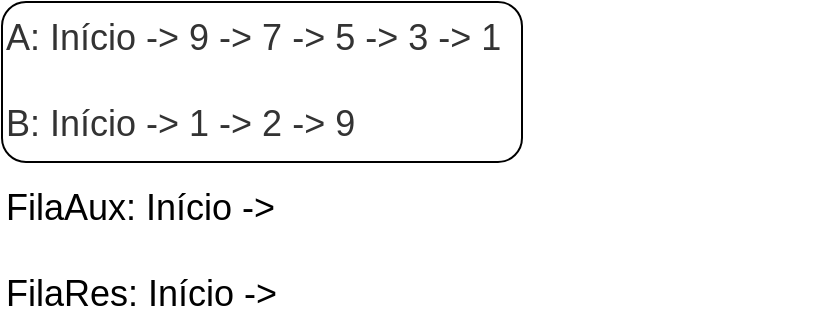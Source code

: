 <mxfile version="24.0.7" type="device" pages="36">
  <diagram name="Etapa1" id="BdBszk8y-W9T2lLDwm4O">
    <mxGraphModel dx="1434" dy="780" grid="1" gridSize="10" guides="1" tooltips="1" connect="1" arrows="1" fold="1" page="1" pageScale="1" pageWidth="827" pageHeight="1169" math="0" shadow="0">
      <root>
        <mxCell id="0" />
        <mxCell id="1" parent="0" />
        <mxCell id="SrgPuZvEo6TeNwrw__9Y-1" value="" style="rounded=1;whiteSpace=wrap;html=1;" vertex="1" parent="1">
          <mxGeometry x="40" y="40" width="260" height="80" as="geometry" />
        </mxCell>
        <mxCell id="SrgPuZvEo6TeNwrw__9Y-2" value="&lt;span style=&quot;color: rgb(51, 51, 51); font-family: sans-serif, sans-serif; background-color: rgb(255, 255, 255);&quot;&gt;A: Início -&amp;gt; 9 -&amp;gt; 7 -&amp;gt; 5 -&amp;gt; 3 -&amp;gt; 1&lt;/span&gt;&lt;div&gt;&lt;font face=&quot;sans-serif, sans-serif&quot; color=&quot;#333333&quot;&gt;&lt;br&gt;&lt;/font&gt;&lt;div&gt;&lt;span style=&quot;color: rgb(51, 51, 51); font-family: sans-serif, sans-serif; background-color: rgb(255, 255, 255);&quot;&gt;B: Início -&amp;gt; 1 -&amp;gt; 2 -&amp;gt; 9&lt;/span&gt;&lt;/div&gt;&lt;/div&gt;" style="text;html=1;align=left;verticalAlign=middle;whiteSpace=wrap;rounded=0;fontSize=18;" vertex="1" parent="1">
          <mxGeometry x="40" y="65" width="290" height="30" as="geometry" />
        </mxCell>
        <mxCell id="SrgPuZvEo6TeNwrw__9Y-3" value="&lt;div&gt;&lt;span style=&quot;background-color: initial;&quot;&gt;FilaAux: Início -&amp;gt;&lt;/span&gt;&lt;br&gt;&lt;/div&gt;&lt;div&gt;&lt;br&gt;&lt;/div&gt;&lt;div&gt;FilaRes: Início -&amp;gt;&lt;br&gt;&lt;/div&gt;" style="text;html=1;align=left;verticalAlign=middle;whiteSpace=wrap;rounded=0;fontSize=18;" vertex="1" parent="1">
          <mxGeometry x="40" y="130" width="410" height="70" as="geometry" />
        </mxCell>
      </root>
    </mxGraphModel>
  </diagram>
  <diagram name="Etapa2" id="EqKEK3vDlCH7brd-CsNj">
    <mxGraphModel dx="1434" dy="780" grid="1" gridSize="10" guides="1" tooltips="1" connect="1" arrows="1" fold="1" page="1" pageScale="1" pageWidth="827" pageHeight="1169" math="0" shadow="0">
      <root>
        <mxCell id="GJ8wgQWmAhddBKI-FAXy-0" />
        <mxCell id="GJ8wgQWmAhddBKI-FAXy-1" parent="GJ8wgQWmAhddBKI-FAXy-0" />
        <mxCell id="GJ8wgQWmAhddBKI-FAXy-2" value="" style="rounded=1;whiteSpace=wrap;html=1;" vertex="1" parent="GJ8wgQWmAhddBKI-FAXy-1">
          <mxGeometry x="40" y="40" width="260" height="80" as="geometry" />
        </mxCell>
        <mxCell id="GJ8wgQWmAhddBKI-FAXy-3" value="&lt;span style=&quot;color: rgb(51, 51, 51); font-family: sans-serif, sans-serif; background-color: rgb(255, 255, 255);&quot;&gt;A: Início -&amp;gt; 9 -&amp;gt; 7 -&amp;gt; 5 -&amp;gt; 3 -&amp;gt; 1&lt;/span&gt;&lt;div&gt;&lt;font face=&quot;sans-serif, sans-serif&quot; color=&quot;#333333&quot;&gt;&lt;br&gt;&lt;/font&gt;&lt;div&gt;&lt;span style=&quot;color: rgb(51, 51, 51); font-family: sans-serif, sans-serif; background-color: rgb(255, 255, 255);&quot;&gt;B: Início -&amp;gt; 1 -&amp;gt; 2 -&amp;gt; 9&lt;/span&gt;&lt;/div&gt;&lt;/div&gt;" style="text;html=1;align=left;verticalAlign=middle;whiteSpace=wrap;rounded=0;fontSize=18;" vertex="1" parent="GJ8wgQWmAhddBKI-FAXy-1">
          <mxGeometry x="40" y="65" width="290" height="30" as="geometry" />
        </mxCell>
        <mxCell id="GJ8wgQWmAhddBKI-FAXy-4" value="&lt;div&gt;&lt;span style=&quot;background-color: initial;&quot;&gt;FilaAux: Início -&amp;gt;&lt;/span&gt;&lt;br&gt;&lt;/div&gt;&lt;div&gt;&lt;br&gt;&lt;/div&gt;&lt;div&gt;FilaRes: Início -&amp;gt;&lt;br&gt;&lt;/div&gt;" style="text;html=1;align=left;verticalAlign=middle;whiteSpace=wrap;rounded=0;fontSize=18;" vertex="1" parent="GJ8wgQWmAhddBKI-FAXy-1">
          <mxGeometry x="40" y="130" width="410" height="70" as="geometry" />
        </mxCell>
        <mxCell id="_AmYIrQAq4HH9hIvR2W3-0" value="" style="rounded=1;whiteSpace=wrap;html=1;" vertex="1" parent="GJ8wgQWmAhddBKI-FAXy-1">
          <mxGeometry x="354" y="50" width="276" height="60" as="geometry" />
        </mxCell>
        <mxCell id="_AmYIrQAq4HH9hIvR2W3-1" value="inicioA-&amp;gt;dado == inicioB-&amp;gt;dado?&amp;nbsp;" style="text;html=1;align=center;verticalAlign=middle;whiteSpace=wrap;rounded=0;fontSize=18;" vertex="1" parent="GJ8wgQWmAhddBKI-FAXy-1">
          <mxGeometry x="354" y="65" width="276" height="30" as="geometry" />
        </mxCell>
      </root>
    </mxGraphModel>
  </diagram>
  <diagram name="Etapa3" id="FFidgdlXdnTWqZXG3v98">
    <mxGraphModel dx="1434" dy="780" grid="1" gridSize="10" guides="1" tooltips="1" connect="1" arrows="1" fold="1" page="1" pageScale="1" pageWidth="827" pageHeight="1169" math="0" shadow="0">
      <root>
        <mxCell id="0x-pptAIauKr5lKRilqO-0" />
        <mxCell id="0x-pptAIauKr5lKRilqO-1" parent="0x-pptAIauKr5lKRilqO-0" />
        <mxCell id="0x-pptAIauKr5lKRilqO-2" value="" style="rounded=1;whiteSpace=wrap;html=1;" vertex="1" parent="0x-pptAIauKr5lKRilqO-1">
          <mxGeometry x="40" y="40" width="260" height="80" as="geometry" />
        </mxCell>
        <mxCell id="0x-pptAIauKr5lKRilqO-3" value="&lt;span style=&quot;color: rgb(51, 51, 51); font-family: sans-serif, sans-serif; background-color: rgb(255, 255, 255);&quot;&gt;A: Início -&amp;gt; 7 -&amp;gt; 5 -&amp;gt; 3 -&amp;gt; 1&lt;/span&gt;&lt;div&gt;&lt;font face=&quot;sans-serif, sans-serif&quot; color=&quot;#333333&quot;&gt;&lt;br&gt;&lt;/font&gt;&lt;div&gt;&lt;span style=&quot;color: rgb(51, 51, 51); font-family: sans-serif, sans-serif; background-color: rgb(255, 255, 255);&quot;&gt;B: Início -&amp;gt; 1 -&amp;gt; 2 -&amp;gt; 9&lt;/span&gt;&lt;/div&gt;&lt;/div&gt;" style="text;html=1;align=left;verticalAlign=middle;whiteSpace=wrap;rounded=0;fontSize=18;" vertex="1" parent="0x-pptAIauKr5lKRilqO-1">
          <mxGeometry x="40" y="65" width="290" height="30" as="geometry" />
        </mxCell>
        <mxCell id="0x-pptAIauKr5lKRilqO-4" value="&lt;div&gt;&lt;span style=&quot;background-color: initial;&quot;&gt;FilaAux: Início -&amp;gt; 9&lt;/span&gt;&lt;br&gt;&lt;/div&gt;&lt;div&gt;&lt;br&gt;&lt;/div&gt;&lt;div&gt;FilaRes: Início -&amp;gt;&lt;br&gt;&lt;/div&gt;" style="text;html=1;align=left;verticalAlign=middle;whiteSpace=wrap;rounded=0;fontSize=18;" vertex="1" parent="0x-pptAIauKr5lKRilqO-1">
          <mxGeometry x="40" y="130" width="410" height="70" as="geometry" />
        </mxCell>
      </root>
    </mxGraphModel>
  </diagram>
  <diagram name="Etapa4" id="y1xW8n_1MXft4ylUiHuU">
    <mxGraphModel dx="1434" dy="780" grid="1" gridSize="10" guides="1" tooltips="1" connect="1" arrows="1" fold="1" page="1" pageScale="1" pageWidth="827" pageHeight="1169" math="0" shadow="0">
      <root>
        <mxCell id="HnoDbW5Z2uOpDP0Mo3as-0" />
        <mxCell id="HnoDbW5Z2uOpDP0Mo3as-1" parent="HnoDbW5Z2uOpDP0Mo3as-0" />
        <mxCell id="HnoDbW5Z2uOpDP0Mo3as-2" value="" style="rounded=1;whiteSpace=wrap;html=1;" vertex="1" parent="HnoDbW5Z2uOpDP0Mo3as-1">
          <mxGeometry x="40" y="40" width="260" height="80" as="geometry" />
        </mxCell>
        <mxCell id="HnoDbW5Z2uOpDP0Mo3as-3" value="&lt;span style=&quot;color: rgb(51, 51, 51); font-family: sans-serif, sans-serif; background-color: rgb(255, 255, 255);&quot;&gt;A: Início -&amp;gt; 7 -&amp;gt; 5 -&amp;gt; 3 -&amp;gt; 1&lt;/span&gt;&lt;div&gt;&lt;font face=&quot;sans-serif, sans-serif&quot; color=&quot;#333333&quot;&gt;&lt;br&gt;&lt;/font&gt;&lt;div&gt;&lt;span style=&quot;color: rgb(51, 51, 51); font-family: sans-serif, sans-serif; background-color: rgb(255, 255, 255);&quot;&gt;B: Início -&amp;gt; 1 -&amp;gt; 2 -&amp;gt; 9&lt;/span&gt;&lt;/div&gt;&lt;/div&gt;" style="text;html=1;align=left;verticalAlign=middle;whiteSpace=wrap;rounded=0;fontSize=18;" vertex="1" parent="HnoDbW5Z2uOpDP0Mo3as-1">
          <mxGeometry x="40" y="65" width="290" height="30" as="geometry" />
        </mxCell>
        <mxCell id="HnoDbW5Z2uOpDP0Mo3as-4" value="&lt;div&gt;&lt;span style=&quot;background-color: initial;&quot;&gt;FilaAux: Início -&amp;gt; 9&lt;/span&gt;&lt;br&gt;&lt;/div&gt;&lt;div&gt;&lt;br&gt;&lt;/div&gt;&lt;div&gt;FilaRes: Início -&amp;gt;&lt;br&gt;&lt;/div&gt;" style="text;html=1;align=left;verticalAlign=middle;whiteSpace=wrap;rounded=0;fontSize=18;" vertex="1" parent="HnoDbW5Z2uOpDP0Mo3as-1">
          <mxGeometry x="40" y="130" width="410" height="70" as="geometry" />
        </mxCell>
        <mxCell id="BG29hPNqPGxh47fhsVwV-0" value="" style="rounded=1;whiteSpace=wrap;html=1;" vertex="1" parent="HnoDbW5Z2uOpDP0Mo3as-1">
          <mxGeometry x="354" y="50" width="276" height="60" as="geometry" />
        </mxCell>
        <mxCell id="BG29hPNqPGxh47fhsVwV-1" value="inicioA-&amp;gt;dado == inicioB-&amp;gt;dado?&amp;nbsp;" style="text;html=1;align=center;verticalAlign=middle;whiteSpace=wrap;rounded=0;fontSize=18;" vertex="1" parent="HnoDbW5Z2uOpDP0Mo3as-1">
          <mxGeometry x="354" y="65" width="276" height="30" as="geometry" />
        </mxCell>
      </root>
    </mxGraphModel>
  </diagram>
  <diagram name="Etapa5" id="FaFx9c0KJj4fVBIU90nQ">
    <mxGraphModel dx="1434" dy="780" grid="1" gridSize="10" guides="1" tooltips="1" connect="1" arrows="1" fold="1" page="1" pageScale="1" pageWidth="827" pageHeight="1169" math="0" shadow="0">
      <root>
        <mxCell id="IV8M7BCKRR16xzuPPZHn-0" />
        <mxCell id="IV8M7BCKRR16xzuPPZHn-1" parent="IV8M7BCKRR16xzuPPZHn-0" />
        <mxCell id="IV8M7BCKRR16xzuPPZHn-2" value="" style="rounded=1;whiteSpace=wrap;html=1;" vertex="1" parent="IV8M7BCKRR16xzuPPZHn-1">
          <mxGeometry x="40" y="40" width="260" height="80" as="geometry" />
        </mxCell>
        <mxCell id="IV8M7BCKRR16xzuPPZHn-3" value="&lt;span style=&quot;color: rgb(51, 51, 51); font-family: sans-serif, sans-serif; background-color: rgb(255, 255, 255);&quot;&gt;A: Início -&amp;gt; 5 -&amp;gt; 3 -&amp;gt; 1&lt;/span&gt;&lt;div&gt;&lt;font face=&quot;sans-serif, sans-serif&quot; color=&quot;#333333&quot;&gt;&lt;br&gt;&lt;/font&gt;&lt;div&gt;&lt;span style=&quot;color: rgb(51, 51, 51); font-family: sans-serif, sans-serif; background-color: rgb(255, 255, 255);&quot;&gt;B: Início -&amp;gt; 1 -&amp;gt; 2 -&amp;gt; 9&lt;/span&gt;&lt;/div&gt;&lt;/div&gt;" style="text;html=1;align=left;verticalAlign=middle;whiteSpace=wrap;rounded=0;fontSize=18;" vertex="1" parent="IV8M7BCKRR16xzuPPZHn-1">
          <mxGeometry x="40" y="65" width="290" height="30" as="geometry" />
        </mxCell>
        <mxCell id="IV8M7BCKRR16xzuPPZHn-4" value="&lt;div&gt;&lt;span style=&quot;background-color: initial;&quot;&gt;FilaAux: Início -&amp;gt; 9&amp;nbsp;&lt;/span&gt;&lt;span style=&quot;background-color: rgb(255, 255, 255); color: rgb(51, 51, 51); font-family: sans-serif, sans-serif;&quot;&gt;-&amp;gt; 7&lt;/span&gt;&lt;br&gt;&lt;/div&gt;&lt;div&gt;&lt;br&gt;&lt;/div&gt;&lt;div&gt;FilaRes: Início -&amp;gt;&lt;br&gt;&lt;/div&gt;" style="text;html=1;align=left;verticalAlign=middle;whiteSpace=wrap;rounded=0;fontSize=18;" vertex="1" parent="IV8M7BCKRR16xzuPPZHn-1">
          <mxGeometry x="40" y="130" width="410" height="70" as="geometry" />
        </mxCell>
      </root>
    </mxGraphModel>
  </diagram>
  <diagram name="Etapa6" id="dEvqanrzVuLz22kfVcgB">
    <mxGraphModel dx="1434" dy="780" grid="1" gridSize="10" guides="1" tooltips="1" connect="1" arrows="1" fold="1" page="1" pageScale="1" pageWidth="827" pageHeight="1169" math="0" shadow="0">
      <root>
        <mxCell id="vqhyo7fbH6dhoKcI79KM-0" />
        <mxCell id="vqhyo7fbH6dhoKcI79KM-1" parent="vqhyo7fbH6dhoKcI79KM-0" />
        <mxCell id="vqhyo7fbH6dhoKcI79KM-2" value="" style="rounded=1;whiteSpace=wrap;html=1;" vertex="1" parent="vqhyo7fbH6dhoKcI79KM-1">
          <mxGeometry x="40" y="40" width="260" height="80" as="geometry" />
        </mxCell>
        <mxCell id="vqhyo7fbH6dhoKcI79KM-3" value="&lt;span style=&quot;color: rgb(51, 51, 51); font-family: sans-serif, sans-serif; background-color: rgb(255, 255, 255);&quot;&gt;A: Início -&amp;gt; 5 -&amp;gt; 3 -&amp;gt; 1&lt;/span&gt;&lt;div&gt;&lt;font face=&quot;sans-serif, sans-serif&quot; color=&quot;#333333&quot;&gt;&lt;br&gt;&lt;/font&gt;&lt;div&gt;&lt;span style=&quot;color: rgb(51, 51, 51); font-family: sans-serif, sans-serif; background-color: rgb(255, 255, 255);&quot;&gt;B: Início -&amp;gt; 1 -&amp;gt; 2 -&amp;gt; 9&lt;/span&gt;&lt;/div&gt;&lt;/div&gt;" style="text;html=1;align=left;verticalAlign=middle;whiteSpace=wrap;rounded=0;fontSize=18;" vertex="1" parent="vqhyo7fbH6dhoKcI79KM-1">
          <mxGeometry x="40" y="65" width="290" height="30" as="geometry" />
        </mxCell>
        <mxCell id="vqhyo7fbH6dhoKcI79KM-4" value="&lt;div&gt;&lt;span style=&quot;background-color: initial;&quot;&gt;FilaAux: Início -&amp;gt; 9&amp;nbsp;&lt;/span&gt;&lt;span style=&quot;background-color: rgb(255, 255, 255); color: rgb(51, 51, 51); font-family: sans-serif, sans-serif;&quot;&gt;-&amp;gt; 7&lt;/span&gt;&lt;br&gt;&lt;/div&gt;&lt;div&gt;&lt;br&gt;&lt;/div&gt;&lt;div&gt;FilaRes: Início -&amp;gt;&lt;br&gt;&lt;/div&gt;" style="text;html=1;align=left;verticalAlign=middle;whiteSpace=wrap;rounded=0;fontSize=18;" vertex="1" parent="vqhyo7fbH6dhoKcI79KM-1">
          <mxGeometry x="40" y="130" width="410" height="70" as="geometry" />
        </mxCell>
        <mxCell id="kh6JqtN0zfKMF-876Y0p-0" value="" style="rounded=1;whiteSpace=wrap;html=1;" vertex="1" parent="vqhyo7fbH6dhoKcI79KM-1">
          <mxGeometry x="354" y="50" width="276" height="60" as="geometry" />
        </mxCell>
        <mxCell id="kh6JqtN0zfKMF-876Y0p-1" value="inicioA-&amp;gt;dado == inicioB-&amp;gt;dado?&amp;nbsp;" style="text;html=1;align=center;verticalAlign=middle;whiteSpace=wrap;rounded=0;fontSize=18;" vertex="1" parent="vqhyo7fbH6dhoKcI79KM-1">
          <mxGeometry x="354" y="65" width="276" height="30" as="geometry" />
        </mxCell>
      </root>
    </mxGraphModel>
  </diagram>
  <diagram name="Etapa7" id="rNBm8R1R1UztPh9q6QlQ">
    <mxGraphModel dx="1434" dy="780" grid="1" gridSize="10" guides="1" tooltips="1" connect="1" arrows="1" fold="1" page="1" pageScale="1" pageWidth="827" pageHeight="1169" math="0" shadow="0">
      <root>
        <mxCell id="e8rbuKlmSIf4E2UHK4Mp-0" />
        <mxCell id="e8rbuKlmSIf4E2UHK4Mp-1" parent="e8rbuKlmSIf4E2UHK4Mp-0" />
        <mxCell id="e8rbuKlmSIf4E2UHK4Mp-2" value="" style="rounded=1;whiteSpace=wrap;html=1;" vertex="1" parent="e8rbuKlmSIf4E2UHK4Mp-1">
          <mxGeometry x="40" y="40" width="260" height="80" as="geometry" />
        </mxCell>
        <mxCell id="e8rbuKlmSIf4E2UHK4Mp-3" value="&lt;span style=&quot;color: rgb(51, 51, 51); font-family: sans-serif, sans-serif; background-color: rgb(255, 255, 255);&quot;&gt;A: Início -&amp;gt; 3 -&amp;gt; 1&lt;/span&gt;&lt;div&gt;&lt;font face=&quot;sans-serif, sans-serif&quot; color=&quot;#333333&quot;&gt;&lt;br&gt;&lt;/font&gt;&lt;div&gt;&lt;span style=&quot;color: rgb(51, 51, 51); font-family: sans-serif, sans-serif; background-color: rgb(255, 255, 255);&quot;&gt;B: Início -&amp;gt; 1 -&amp;gt; 2 -&amp;gt; 9&lt;/span&gt;&lt;/div&gt;&lt;/div&gt;" style="text;html=1;align=left;verticalAlign=middle;whiteSpace=wrap;rounded=0;fontSize=18;" vertex="1" parent="e8rbuKlmSIf4E2UHK4Mp-1">
          <mxGeometry x="40" y="65" width="290" height="30" as="geometry" />
        </mxCell>
        <mxCell id="e8rbuKlmSIf4E2UHK4Mp-4" value="&lt;div&gt;&lt;span style=&quot;background-color: initial;&quot;&gt;FilaAux: Início -&amp;gt; 9&amp;nbsp;&lt;/span&gt;&lt;span style=&quot;background-color: rgb(255, 255, 255); color: rgb(51, 51, 51); font-family: sans-serif, sans-serif;&quot;&gt;-&amp;gt; 7&amp;nbsp;&lt;/span&gt;&lt;span style=&quot;background-color: rgb(255, 255, 255); color: rgb(51, 51, 51); font-family: sans-serif, sans-serif;&quot;&gt;-&amp;gt; 5&lt;/span&gt;&lt;br&gt;&lt;/div&gt;&lt;div&gt;&lt;br&gt;&lt;/div&gt;&lt;div&gt;FilaRes: Início -&amp;gt;&lt;br&gt;&lt;/div&gt;" style="text;html=1;align=left;verticalAlign=middle;whiteSpace=wrap;rounded=0;fontSize=18;" vertex="1" parent="e8rbuKlmSIf4E2UHK4Mp-1">
          <mxGeometry x="40" y="130" width="410" height="70" as="geometry" />
        </mxCell>
      </root>
    </mxGraphModel>
  </diagram>
  <diagram name="Etapa8" id="D1kpGuEMgbeZh17qHBz4">
    <mxGraphModel dx="1434" dy="780" grid="1" gridSize="10" guides="1" tooltips="1" connect="1" arrows="1" fold="1" page="1" pageScale="1" pageWidth="827" pageHeight="1169" math="0" shadow="0">
      <root>
        <mxCell id="hYJ6iw8DJchH6mbZ8ih9-0" />
        <mxCell id="hYJ6iw8DJchH6mbZ8ih9-1" parent="hYJ6iw8DJchH6mbZ8ih9-0" />
        <mxCell id="hYJ6iw8DJchH6mbZ8ih9-2" value="" style="rounded=1;whiteSpace=wrap;html=1;" vertex="1" parent="hYJ6iw8DJchH6mbZ8ih9-1">
          <mxGeometry x="40" y="40" width="260" height="80" as="geometry" />
        </mxCell>
        <mxCell id="hYJ6iw8DJchH6mbZ8ih9-3" value="&lt;span style=&quot;color: rgb(51, 51, 51); font-family: sans-serif, sans-serif; background-color: rgb(255, 255, 255);&quot;&gt;A: Início -&amp;gt; 3 -&amp;gt; 1&lt;/span&gt;&lt;div&gt;&lt;font face=&quot;sans-serif, sans-serif&quot; color=&quot;#333333&quot;&gt;&lt;br&gt;&lt;/font&gt;&lt;div&gt;&lt;span style=&quot;color: rgb(51, 51, 51); font-family: sans-serif, sans-serif; background-color: rgb(255, 255, 255);&quot;&gt;B: Início -&amp;gt; 1 -&amp;gt; 2 -&amp;gt; 9&lt;/span&gt;&lt;/div&gt;&lt;/div&gt;" style="text;html=1;align=left;verticalAlign=middle;whiteSpace=wrap;rounded=0;fontSize=18;" vertex="1" parent="hYJ6iw8DJchH6mbZ8ih9-1">
          <mxGeometry x="40" y="65" width="290" height="30" as="geometry" />
        </mxCell>
        <mxCell id="hYJ6iw8DJchH6mbZ8ih9-4" value="&lt;div&gt;&lt;span style=&quot;background-color: initial;&quot;&gt;FilaAux: Início -&amp;gt; 9&amp;nbsp;&lt;/span&gt;&lt;span style=&quot;background-color: rgb(255, 255, 255); color: rgb(51, 51, 51); font-family: sans-serif, sans-serif;&quot;&gt;-&amp;gt; 7&amp;nbsp;&lt;/span&gt;&lt;span style=&quot;background-color: rgb(255, 255, 255); color: rgb(51, 51, 51); font-family: sans-serif, sans-serif;&quot;&gt;-&amp;gt; 5&lt;/span&gt;&lt;br&gt;&lt;/div&gt;&lt;div&gt;&lt;br&gt;&lt;/div&gt;&lt;div&gt;FilaRes: Início -&amp;gt;&lt;br&gt;&lt;/div&gt;" style="text;html=1;align=left;verticalAlign=middle;whiteSpace=wrap;rounded=0;fontSize=18;" vertex="1" parent="hYJ6iw8DJchH6mbZ8ih9-1">
          <mxGeometry x="40" y="130" width="410" height="70" as="geometry" />
        </mxCell>
        <mxCell id="OHJytkQEPwcP5SZ9GqZU-0" value="" style="rounded=1;whiteSpace=wrap;html=1;" vertex="1" parent="hYJ6iw8DJchH6mbZ8ih9-1">
          <mxGeometry x="354" y="50" width="276" height="60" as="geometry" />
        </mxCell>
        <mxCell id="OHJytkQEPwcP5SZ9GqZU-1" value="inicioA-&amp;gt;dado == inicioB-&amp;gt;dado?&amp;nbsp;" style="text;html=1;align=center;verticalAlign=middle;whiteSpace=wrap;rounded=0;fontSize=18;" vertex="1" parent="hYJ6iw8DJchH6mbZ8ih9-1">
          <mxGeometry x="354" y="65" width="276" height="30" as="geometry" />
        </mxCell>
      </root>
    </mxGraphModel>
  </diagram>
  <diagram name="Etapa9" id="Q53xE1Ljx6yMFiECQOv6">
    <mxGraphModel dx="1434" dy="780" grid="1" gridSize="10" guides="1" tooltips="1" connect="1" arrows="1" fold="1" page="1" pageScale="1" pageWidth="827" pageHeight="1169" math="0" shadow="0">
      <root>
        <mxCell id="Q_axbRxn2v1O5ZliDWrS-0" />
        <mxCell id="Q_axbRxn2v1O5ZliDWrS-1" parent="Q_axbRxn2v1O5ZliDWrS-0" />
        <mxCell id="Q_axbRxn2v1O5ZliDWrS-2" value="" style="rounded=1;whiteSpace=wrap;html=1;" vertex="1" parent="Q_axbRxn2v1O5ZliDWrS-1">
          <mxGeometry x="40" y="40" width="260" height="80" as="geometry" />
        </mxCell>
        <mxCell id="Q_axbRxn2v1O5ZliDWrS-3" value="&lt;span style=&quot;color: rgb(51, 51, 51); font-family: sans-serif, sans-serif; background-color: rgb(255, 255, 255);&quot;&gt;A: Início -&amp;gt; 1&lt;/span&gt;&lt;div&gt;&lt;font face=&quot;sans-serif, sans-serif&quot; color=&quot;#333333&quot;&gt;&lt;br&gt;&lt;/font&gt;&lt;div&gt;&lt;span style=&quot;color: rgb(51, 51, 51); font-family: sans-serif, sans-serif; background-color: rgb(255, 255, 255);&quot;&gt;B: Início -&amp;gt; 1 -&amp;gt; 2 -&amp;gt; 9&lt;/span&gt;&lt;/div&gt;&lt;/div&gt;" style="text;html=1;align=left;verticalAlign=middle;whiteSpace=wrap;rounded=0;fontSize=18;" vertex="1" parent="Q_axbRxn2v1O5ZliDWrS-1">
          <mxGeometry x="40" y="65" width="290" height="30" as="geometry" />
        </mxCell>
        <mxCell id="Q_axbRxn2v1O5ZliDWrS-4" value="&lt;div&gt;&lt;span style=&quot;background-color: initial;&quot;&gt;FilaAux: Início -&amp;gt; 9&amp;nbsp;&lt;/span&gt;&lt;span style=&quot;background-color: rgb(255, 255, 255); color: rgb(51, 51, 51); font-family: sans-serif, sans-serif;&quot;&gt;-&amp;gt; 7&amp;nbsp;&lt;/span&gt;&lt;span style=&quot;background-color: rgb(255, 255, 255); color: rgb(51, 51, 51); font-family: sans-serif, sans-serif;&quot;&gt;-&amp;gt; 5&amp;nbsp;&lt;/span&gt;&lt;span style=&quot;background-color: rgb(255, 255, 255); color: rgb(51, 51, 51); font-family: sans-serif, sans-serif;&quot;&gt;-&amp;gt; 3&lt;/span&gt;&lt;br&gt;&lt;/div&gt;&lt;div&gt;&lt;br&gt;&lt;/div&gt;&lt;div&gt;FilaRes: Início -&amp;gt;&lt;br&gt;&lt;/div&gt;" style="text;html=1;align=left;verticalAlign=middle;whiteSpace=wrap;rounded=0;fontSize=18;" vertex="1" parent="Q_axbRxn2v1O5ZliDWrS-1">
          <mxGeometry x="40" y="130" width="410" height="70" as="geometry" />
        </mxCell>
      </root>
    </mxGraphModel>
  </diagram>
  <diagram name="Etapa10" id="3OPa1RI5FGShI_x_ycAk">
    <mxGraphModel dx="1434" dy="780" grid="1" gridSize="10" guides="1" tooltips="1" connect="1" arrows="1" fold="1" page="1" pageScale="1" pageWidth="827" pageHeight="1169" math="0" shadow="0">
      <root>
        <mxCell id="l-vDhlRC8rAOhH7yxRmh-0" />
        <mxCell id="l-vDhlRC8rAOhH7yxRmh-1" parent="l-vDhlRC8rAOhH7yxRmh-0" />
        <mxCell id="l-vDhlRC8rAOhH7yxRmh-2" value="" style="rounded=1;whiteSpace=wrap;html=1;" vertex="1" parent="l-vDhlRC8rAOhH7yxRmh-1">
          <mxGeometry x="40" y="40" width="260" height="80" as="geometry" />
        </mxCell>
        <mxCell id="l-vDhlRC8rAOhH7yxRmh-3" value="&lt;span style=&quot;color: rgb(51, 51, 51); font-family: sans-serif, sans-serif; background-color: rgb(255, 255, 255);&quot;&gt;A: Início -&amp;gt; 1&lt;/span&gt;&lt;div&gt;&lt;font face=&quot;sans-serif, sans-serif&quot; color=&quot;#333333&quot;&gt;&lt;br&gt;&lt;/font&gt;&lt;div&gt;&lt;span style=&quot;color: rgb(51, 51, 51); font-family: sans-serif, sans-serif; background-color: rgb(255, 255, 255);&quot;&gt;B: Início -&amp;gt; 1 -&amp;gt; 2 -&amp;gt; 9&lt;/span&gt;&lt;/div&gt;&lt;/div&gt;" style="text;html=1;align=left;verticalAlign=middle;whiteSpace=wrap;rounded=0;fontSize=18;" vertex="1" parent="l-vDhlRC8rAOhH7yxRmh-1">
          <mxGeometry x="40" y="65" width="290" height="30" as="geometry" />
        </mxCell>
        <mxCell id="l-vDhlRC8rAOhH7yxRmh-4" value="&lt;div&gt;&lt;span style=&quot;background-color: initial;&quot;&gt;FilaAux: Início -&amp;gt; 9&amp;nbsp;&lt;/span&gt;&lt;span style=&quot;background-color: rgb(255, 255, 255); color: rgb(51, 51, 51); font-family: sans-serif, sans-serif;&quot;&gt;-&amp;gt; 7&amp;nbsp;&lt;/span&gt;&lt;span style=&quot;background-color: rgb(255, 255, 255); color: rgb(51, 51, 51); font-family: sans-serif, sans-serif;&quot;&gt;-&amp;gt; 5&amp;nbsp;&lt;/span&gt;&lt;span style=&quot;background-color: rgb(255, 255, 255); color: rgb(51, 51, 51); font-family: sans-serif, sans-serif;&quot;&gt;-&amp;gt; 3&lt;/span&gt;&lt;br&gt;&lt;/div&gt;&lt;div&gt;&lt;br&gt;&lt;/div&gt;&lt;div&gt;FilaRes: Início -&amp;gt;&lt;br&gt;&lt;/div&gt;" style="text;html=1;align=left;verticalAlign=middle;whiteSpace=wrap;rounded=0;fontSize=18;" vertex="1" parent="l-vDhlRC8rAOhH7yxRmh-1">
          <mxGeometry x="40" y="130" width="410" height="70" as="geometry" />
        </mxCell>
        <mxCell id="7kAPYfbfZ_ztM3Qs8T1J-0" value="" style="rounded=1;whiteSpace=wrap;html=1;" vertex="1" parent="l-vDhlRC8rAOhH7yxRmh-1">
          <mxGeometry x="354" y="50" width="276" height="60" as="geometry" />
        </mxCell>
        <mxCell id="7kAPYfbfZ_ztM3Qs8T1J-1" value="inicioA-&amp;gt;dado == inicioB-&amp;gt;dado?&amp;nbsp;" style="text;html=1;align=center;verticalAlign=middle;whiteSpace=wrap;rounded=0;fontSize=18;" vertex="1" parent="l-vDhlRC8rAOhH7yxRmh-1">
          <mxGeometry x="354" y="65" width="276" height="30" as="geometry" />
        </mxCell>
      </root>
    </mxGraphModel>
  </diagram>
  <diagram name="Etapa11" id="gcShJ7Kn78ge0J6lplnX">
    <mxGraphModel dx="1434" dy="780" grid="1" gridSize="10" guides="1" tooltips="1" connect="1" arrows="1" fold="1" page="1" pageScale="1" pageWidth="827" pageHeight="1169" math="0" shadow="0">
      <root>
        <mxCell id="_slSHtCwuWBkes2WabCj-0" />
        <mxCell id="_slSHtCwuWBkes2WabCj-1" parent="_slSHtCwuWBkes2WabCj-0" />
        <mxCell id="_slSHtCwuWBkes2WabCj-2" value="" style="rounded=1;whiteSpace=wrap;html=1;" vertex="1" parent="_slSHtCwuWBkes2WabCj-1">
          <mxGeometry x="40" y="40" width="260" height="80" as="geometry" />
        </mxCell>
        <mxCell id="_slSHtCwuWBkes2WabCj-3" value="&lt;span style=&quot;color: rgb(51, 51, 51); font-family: sans-serif, sans-serif; background-color: rgb(255, 255, 255);&quot;&gt;A: Início -&amp;gt;&lt;/span&gt;&lt;div&gt;&lt;font face=&quot;sans-serif, sans-serif&quot; color=&quot;#333333&quot;&gt;&lt;br&gt;&lt;/font&gt;&lt;div&gt;&lt;span style=&quot;color: rgb(51, 51, 51); font-family: sans-serif, sans-serif; background-color: rgb(255, 255, 255);&quot;&gt;B: Início -&amp;gt; 1 -&amp;gt; 2 -&amp;gt; 9&lt;/span&gt;&lt;/div&gt;&lt;/div&gt;" style="text;html=1;align=left;verticalAlign=middle;whiteSpace=wrap;rounded=0;fontSize=18;" vertex="1" parent="_slSHtCwuWBkes2WabCj-1">
          <mxGeometry x="40" y="65" width="290" height="30" as="geometry" />
        </mxCell>
        <mxCell id="_slSHtCwuWBkes2WabCj-4" value="&lt;div&gt;&lt;span style=&quot;background-color: initial;&quot;&gt;FilaAux: Início -&amp;gt; 9&amp;nbsp;&lt;/span&gt;&lt;span style=&quot;background-color: rgb(255, 255, 255); color: rgb(51, 51, 51); font-family: sans-serif, sans-serif;&quot;&gt;-&amp;gt; 7&amp;nbsp;&lt;/span&gt;&lt;span style=&quot;background-color: rgb(255, 255, 255); color: rgb(51, 51, 51); font-family: sans-serif, sans-serif;&quot;&gt;-&amp;gt; 5&amp;nbsp;&lt;/span&gt;&lt;span style=&quot;background-color: rgb(255, 255, 255); color: rgb(51, 51, 51); font-family: sans-serif, sans-serif;&quot;&gt;-&amp;gt; 3&lt;/span&gt;&lt;br&gt;&lt;/div&gt;&lt;div&gt;&lt;br&gt;&lt;/div&gt;&lt;div&gt;FilaRes: Início&amp;nbsp;&lt;span style=&quot;background-color: rgb(255, 255, 255); color: rgb(51, 51, 51); font-family: sans-serif, sans-serif;&quot;&gt;-&amp;gt; 1&lt;/span&gt;&lt;br&gt;&lt;/div&gt;" style="text;html=1;align=left;verticalAlign=middle;whiteSpace=wrap;rounded=0;fontSize=18;" vertex="1" parent="_slSHtCwuWBkes2WabCj-1">
          <mxGeometry x="40" y="130" width="410" height="70" as="geometry" />
        </mxCell>
      </root>
    </mxGraphModel>
  </diagram>
  <diagram name="Etapa12" id="R8R_ICM4dljNQo1M0AGk">
    <mxGraphModel dx="1434" dy="780" grid="1" gridSize="10" guides="1" tooltips="1" connect="1" arrows="1" fold="1" page="1" pageScale="1" pageWidth="827" pageHeight="1169" math="0" shadow="0">
      <root>
        <mxCell id="A3Zj34FU-iwYx8LejTj7-0" />
        <mxCell id="A3Zj34FU-iwYx8LejTj7-1" parent="A3Zj34FU-iwYx8LejTj7-0" />
        <mxCell id="A3Zj34FU-iwYx8LejTj7-2" value="" style="rounded=1;whiteSpace=wrap;html=1;" vertex="1" parent="A3Zj34FU-iwYx8LejTj7-1">
          <mxGeometry x="40" y="40" width="260" height="80" as="geometry" />
        </mxCell>
        <mxCell id="A3Zj34FU-iwYx8LejTj7-3" value="&lt;span style=&quot;color: rgb(51, 51, 51); font-family: sans-serif, sans-serif; background-color: rgb(255, 255, 255);&quot;&gt;A: Início -&amp;gt;&lt;/span&gt;&lt;div&gt;&lt;font face=&quot;sans-serif, sans-serif&quot; color=&quot;#333333&quot;&gt;&lt;br&gt;&lt;/font&gt;&lt;div&gt;&lt;span style=&quot;color: rgb(51, 51, 51); font-family: sans-serif, sans-serif; background-color: rgb(255, 255, 255);&quot;&gt;B: Início -&amp;gt; 2 -&amp;gt; 9&lt;/span&gt;&lt;/div&gt;&lt;/div&gt;" style="text;html=1;align=left;verticalAlign=middle;whiteSpace=wrap;rounded=0;fontSize=18;" vertex="1" parent="A3Zj34FU-iwYx8LejTj7-1">
          <mxGeometry x="40" y="65" width="290" height="30" as="geometry" />
        </mxCell>
        <mxCell id="A3Zj34FU-iwYx8LejTj7-4" value="&lt;div&gt;&lt;span style=&quot;background-color: initial;&quot;&gt;FilaAux: Início -&amp;gt; 9&amp;nbsp;&lt;/span&gt;&lt;span style=&quot;background-color: rgb(255, 255, 255); color: rgb(51, 51, 51); font-family: sans-serif, sans-serif;&quot;&gt;-&amp;gt; 7&amp;nbsp;&lt;/span&gt;&lt;span style=&quot;background-color: rgb(255, 255, 255); color: rgb(51, 51, 51); font-family: sans-serif, sans-serif;&quot;&gt;-&amp;gt; 5&amp;nbsp;&lt;/span&gt;&lt;span style=&quot;background-color: rgb(255, 255, 255); color: rgb(51, 51, 51); font-family: sans-serif, sans-serif;&quot;&gt;-&amp;gt; 3&lt;/span&gt;&lt;br&gt;&lt;/div&gt;&lt;div&gt;&lt;br&gt;&lt;/div&gt;&lt;div&gt;FilaRes: Início&amp;nbsp;&lt;span style=&quot;background-color: rgb(255, 255, 255); color: rgb(51, 51, 51); font-family: sans-serif, sans-serif;&quot;&gt;-&amp;gt; 1&lt;/span&gt;&lt;br&gt;&lt;/div&gt;" style="text;html=1;align=left;verticalAlign=middle;whiteSpace=wrap;rounded=0;fontSize=18;" vertex="1" parent="A3Zj34FU-iwYx8LejTj7-1">
          <mxGeometry x="40" y="130" width="410" height="70" as="geometry" />
        </mxCell>
      </root>
    </mxGraphModel>
  </diagram>
  <diagram name="Etapa13" id="KnAyTtx9U01UxXHjUGVB">
    <mxGraphModel dx="1434" dy="780" grid="1" gridSize="10" guides="1" tooltips="1" connect="1" arrows="1" fold="1" page="1" pageScale="1" pageWidth="827" pageHeight="1169" math="0" shadow="0">
      <root>
        <mxCell id="ubdAvsXbdhjoUcROi9s9-0" />
        <mxCell id="ubdAvsXbdhjoUcROi9s9-1" parent="ubdAvsXbdhjoUcROi9s9-0" />
        <mxCell id="ubdAvsXbdhjoUcROi9s9-2" value="" style="rounded=1;whiteSpace=wrap;html=1;" vertex="1" parent="ubdAvsXbdhjoUcROi9s9-1">
          <mxGeometry x="40" y="40" width="260" height="80" as="geometry" />
        </mxCell>
        <mxCell id="ubdAvsXbdhjoUcROi9s9-3" value="&lt;span style=&quot;color: rgb(51, 51, 51); font-family: sans-serif, sans-serif; background-color: rgb(255, 255, 255);&quot;&gt;A: Início -&amp;gt;&lt;/span&gt;&lt;div&gt;&lt;font face=&quot;sans-serif, sans-serif&quot; color=&quot;#333333&quot;&gt;&lt;br&gt;&lt;/font&gt;&lt;div&gt;&lt;span style=&quot;color: rgb(51, 51, 51); font-family: sans-serif, sans-serif; background-color: rgb(255, 255, 255);&quot;&gt;B: Início -&amp;gt; 2 -&amp;gt; 9&lt;/span&gt;&lt;/div&gt;&lt;/div&gt;" style="text;html=1;align=left;verticalAlign=middle;whiteSpace=wrap;rounded=0;fontSize=18;" vertex="1" parent="ubdAvsXbdhjoUcROi9s9-1">
          <mxGeometry x="40" y="65" width="290" height="30" as="geometry" />
        </mxCell>
        <mxCell id="ubdAvsXbdhjoUcROi9s9-4" value="&lt;div&gt;&lt;span style=&quot;background-color: initial;&quot;&gt;FilaAux: Início -&amp;gt; 9&amp;nbsp;&lt;/span&gt;&lt;span style=&quot;background-color: rgb(255, 255, 255); color: rgb(51, 51, 51); font-family: sans-serif, sans-serif;&quot;&gt;-&amp;gt; 7&amp;nbsp;&lt;/span&gt;&lt;span style=&quot;background-color: rgb(255, 255, 255); color: rgb(51, 51, 51); font-family: sans-serif, sans-serif;&quot;&gt;-&amp;gt; 5&amp;nbsp;&lt;/span&gt;&lt;span style=&quot;background-color: rgb(255, 255, 255); color: rgb(51, 51, 51); font-family: sans-serif, sans-serif;&quot;&gt;-&amp;gt; 3&lt;/span&gt;&lt;br&gt;&lt;/div&gt;&lt;div&gt;&lt;br&gt;&lt;/div&gt;&lt;div&gt;FilaRes: Início&amp;nbsp;&lt;span style=&quot;background-color: rgb(255, 255, 255); color: rgb(51, 51, 51); font-family: sans-serif, sans-serif;&quot;&gt;-&amp;gt; 1&lt;/span&gt;&lt;br&gt;&lt;/div&gt;" style="text;html=1;align=left;verticalAlign=middle;whiteSpace=wrap;rounded=0;fontSize=18;" vertex="1" parent="ubdAvsXbdhjoUcROi9s9-1">
          <mxGeometry x="40" y="130" width="410" height="70" as="geometry" />
        </mxCell>
        <mxCell id="KdcqsP7nUUlADxBiiyj9-0" value="" style="rounded=1;whiteSpace=wrap;html=1;" vertex="1" parent="ubdAvsXbdhjoUcROi9s9-1">
          <mxGeometry x="360" y="120" width="120" height="40" as="geometry" />
        </mxCell>
        <mxCell id="KdcqsP7nUUlADxBiiyj9-1" value="COPY" style="text;html=1;align=center;verticalAlign=middle;whiteSpace=wrap;rounded=0;fontSize=18;" vertex="1" parent="ubdAvsXbdhjoUcROi9s9-1">
          <mxGeometry x="365" y="125" width="110" height="30" as="geometry" />
        </mxCell>
      </root>
    </mxGraphModel>
  </diagram>
  <diagram name="Etapa14" id="YOBrUqQiNhnqDCpI4b3O">
    <mxGraphModel dx="1434" dy="780" grid="1" gridSize="10" guides="1" tooltips="1" connect="1" arrows="1" fold="1" page="1" pageScale="1" pageWidth="827" pageHeight="1169" math="0" shadow="0">
      <root>
        <mxCell id="o7CVL3a1EI1Mwu5gRKdb-0" />
        <mxCell id="o7CVL3a1EI1Mwu5gRKdb-1" parent="o7CVL3a1EI1Mwu5gRKdb-0" />
        <mxCell id="o7CVL3a1EI1Mwu5gRKdb-2" value="" style="rounded=1;whiteSpace=wrap;html=1;" vertex="1" parent="o7CVL3a1EI1Mwu5gRKdb-1">
          <mxGeometry x="40" y="40" width="260" height="80" as="geometry" />
        </mxCell>
        <mxCell id="o7CVL3a1EI1Mwu5gRKdb-3" value="&lt;span style=&quot;color: rgb(51, 51, 51); font-family: sans-serif, sans-serif; background-color: rgb(255, 255, 255);&quot;&gt;A: Início -&amp;gt;&amp;nbsp;&lt;/span&gt;&lt;span style=&quot;background-color: initial;&quot;&gt;9&amp;nbsp;&lt;/span&gt;&lt;span style=&quot;background-color: rgb(255, 255, 255); color: rgb(51, 51, 51); font-family: sans-serif, sans-serif;&quot;&gt;-&amp;gt; 7&amp;nbsp;&lt;/span&gt;&lt;span style=&quot;background-color: rgb(255, 255, 255); color: rgb(51, 51, 51); font-family: sans-serif, sans-serif;&quot;&gt;-&amp;gt; 5&amp;nbsp;&lt;/span&gt;&lt;span style=&quot;background-color: rgb(255, 255, 255); color: rgb(51, 51, 51); font-family: sans-serif, sans-serif;&quot;&gt;-&amp;gt; 3&lt;/span&gt;&lt;div&gt;&lt;font face=&quot;sans-serif, sans-serif&quot; color=&quot;#333333&quot;&gt;&lt;br&gt;&lt;/font&gt;&lt;div&gt;&lt;span style=&quot;color: rgb(51, 51, 51); font-family: sans-serif, sans-serif; background-color: rgb(255, 255, 255);&quot;&gt;B: Início -&amp;gt; 2 -&amp;gt; 9&lt;/span&gt;&lt;/div&gt;&lt;/div&gt;" style="text;html=1;align=left;verticalAlign=middle;whiteSpace=wrap;rounded=0;fontSize=18;" vertex="1" parent="o7CVL3a1EI1Mwu5gRKdb-1">
          <mxGeometry x="40" y="65" width="290" height="30" as="geometry" />
        </mxCell>
        <mxCell id="o7CVL3a1EI1Mwu5gRKdb-4" value="&lt;div&gt;&lt;span style=&quot;background-color: initial;&quot;&gt;FilaAux: Início -&amp;gt;&amp;nbsp;&lt;/span&gt;&lt;br&gt;&lt;/div&gt;&lt;div&gt;&lt;br&gt;&lt;/div&gt;&lt;div&gt;FilaRes: Início&amp;nbsp;&lt;span style=&quot;background-color: rgb(255, 255, 255); color: rgb(51, 51, 51); font-family: sans-serif, sans-serif;&quot;&gt;-&amp;gt; 1&lt;/span&gt;&lt;br&gt;&lt;/div&gt;" style="text;html=1;align=left;verticalAlign=middle;whiteSpace=wrap;rounded=0;fontSize=18;" vertex="1" parent="o7CVL3a1EI1Mwu5gRKdb-1">
          <mxGeometry x="40" y="130" width="410" height="70" as="geometry" />
        </mxCell>
      </root>
    </mxGraphModel>
  </diagram>
  <diagram name="Etapa15" id="lk3EHj_JEdhhQzIL-2kI">
    <mxGraphModel dx="1434" dy="780" grid="1" gridSize="10" guides="1" tooltips="1" connect="1" arrows="1" fold="1" page="1" pageScale="1" pageWidth="827" pageHeight="1169" math="0" shadow="0">
      <root>
        <mxCell id="RMC6aw91WLyRITXMiQAR-0" />
        <mxCell id="RMC6aw91WLyRITXMiQAR-1" parent="RMC6aw91WLyRITXMiQAR-0" />
        <mxCell id="RMC6aw91WLyRITXMiQAR-2" value="" style="rounded=1;whiteSpace=wrap;html=1;" vertex="1" parent="RMC6aw91WLyRITXMiQAR-1">
          <mxGeometry x="40" y="40" width="260" height="80" as="geometry" />
        </mxCell>
        <mxCell id="RMC6aw91WLyRITXMiQAR-3" value="&lt;span style=&quot;color: rgb(51, 51, 51); font-family: sans-serif, sans-serif; background-color: rgb(255, 255, 255);&quot;&gt;A: Início -&amp;gt;&amp;nbsp;&lt;/span&gt;&lt;span style=&quot;background-color: initial;&quot;&gt;9&amp;nbsp;&lt;/span&gt;&lt;span style=&quot;background-color: rgb(255, 255, 255); color: rgb(51, 51, 51); font-family: sans-serif, sans-serif;&quot;&gt;-&amp;gt; 7&amp;nbsp;&lt;/span&gt;&lt;span style=&quot;background-color: rgb(255, 255, 255); color: rgb(51, 51, 51); font-family: sans-serif, sans-serif;&quot;&gt;-&amp;gt; 5&amp;nbsp;&lt;/span&gt;&lt;span style=&quot;background-color: rgb(255, 255, 255); color: rgb(51, 51, 51); font-family: sans-serif, sans-serif;&quot;&gt;-&amp;gt; 3&lt;/span&gt;&lt;div&gt;&lt;font face=&quot;sans-serif, sans-serif&quot; color=&quot;#333333&quot;&gt;&lt;br&gt;&lt;/font&gt;&lt;div&gt;&lt;span style=&quot;color: rgb(51, 51, 51); font-family: sans-serif, sans-serif; background-color: rgb(255, 255, 255);&quot;&gt;B: Início -&amp;gt; 2 -&amp;gt; 9&lt;/span&gt;&lt;/div&gt;&lt;/div&gt;" style="text;html=1;align=left;verticalAlign=middle;whiteSpace=wrap;rounded=0;fontSize=18;" vertex="1" parent="RMC6aw91WLyRITXMiQAR-1">
          <mxGeometry x="40" y="65" width="290" height="30" as="geometry" />
        </mxCell>
        <mxCell id="RMC6aw91WLyRITXMiQAR-4" value="&lt;div&gt;&lt;span style=&quot;background-color: initial;&quot;&gt;FilaAux: Início -&amp;gt;&amp;nbsp;&lt;/span&gt;&lt;br&gt;&lt;/div&gt;&lt;div&gt;&lt;br&gt;&lt;/div&gt;&lt;div&gt;FilaRes: Início&amp;nbsp;&lt;span style=&quot;background-color: rgb(255, 255, 255); color: rgb(51, 51, 51); font-family: sans-serif, sans-serif;&quot;&gt;-&amp;gt; 1&lt;/span&gt;&lt;br&gt;&lt;/div&gt;" style="text;html=1;align=left;verticalAlign=middle;whiteSpace=wrap;rounded=0;fontSize=18;" vertex="1" parent="RMC6aw91WLyRITXMiQAR-1">
          <mxGeometry x="40" y="130" width="410" height="70" as="geometry" />
        </mxCell>
        <mxCell id="GbBQzmxTSKJJWMWWVsS_-0" value="" style="rounded=1;whiteSpace=wrap;html=1;" vertex="1" parent="RMC6aw91WLyRITXMiQAR-1">
          <mxGeometry x="354" y="50" width="276" height="60" as="geometry" />
        </mxCell>
        <mxCell id="GbBQzmxTSKJJWMWWVsS_-1" value="inicioA-&amp;gt;dado == inicioB-&amp;gt;dado?&amp;nbsp;" style="text;html=1;align=center;verticalAlign=middle;whiteSpace=wrap;rounded=0;fontSize=18;" vertex="1" parent="RMC6aw91WLyRITXMiQAR-1">
          <mxGeometry x="354" y="65" width="276" height="30" as="geometry" />
        </mxCell>
      </root>
    </mxGraphModel>
  </diagram>
  <diagram name="Etapa16" id="rTbopNZ23-pQ74x9awDQ">
    <mxGraphModel dx="1434" dy="780" grid="1" gridSize="10" guides="1" tooltips="1" connect="1" arrows="1" fold="1" page="1" pageScale="1" pageWidth="827" pageHeight="1169" math="0" shadow="0">
      <root>
        <mxCell id="06PoDfBVfx_98d2Mpcxm-0" />
        <mxCell id="06PoDfBVfx_98d2Mpcxm-1" parent="06PoDfBVfx_98d2Mpcxm-0" />
        <mxCell id="06PoDfBVfx_98d2Mpcxm-2" value="" style="rounded=1;whiteSpace=wrap;html=1;" vertex="1" parent="06PoDfBVfx_98d2Mpcxm-1">
          <mxGeometry x="40" y="40" width="260" height="80" as="geometry" />
        </mxCell>
        <mxCell id="06PoDfBVfx_98d2Mpcxm-3" value="&lt;span style=&quot;color: rgb(51, 51, 51); font-family: sans-serif, sans-serif; background-color: rgb(255, 255, 255);&quot;&gt;A: Início&lt;/span&gt;&lt;span style=&quot;background-color: initial;&quot;&gt;&amp;nbsp;&lt;/span&gt;&lt;span style=&quot;background-color: rgb(255, 255, 255); color: rgb(51, 51, 51); font-family: sans-serif, sans-serif;&quot;&gt;-&amp;gt; 7&amp;nbsp;&lt;/span&gt;&lt;span style=&quot;background-color: rgb(255, 255, 255); color: rgb(51, 51, 51); font-family: sans-serif, sans-serif;&quot;&gt;-&amp;gt; 5&amp;nbsp;&lt;/span&gt;&lt;span style=&quot;background-color: rgb(255, 255, 255); color: rgb(51, 51, 51); font-family: sans-serif, sans-serif;&quot;&gt;-&amp;gt; 3&lt;/span&gt;&lt;div&gt;&lt;font face=&quot;sans-serif, sans-serif&quot; color=&quot;#333333&quot;&gt;&lt;br&gt;&lt;/font&gt;&lt;div&gt;&lt;span style=&quot;color: rgb(51, 51, 51); font-family: sans-serif, sans-serif; background-color: rgb(255, 255, 255);&quot;&gt;B: Início -&amp;gt; 2 -&amp;gt; 9&lt;/span&gt;&lt;/div&gt;&lt;/div&gt;" style="text;html=1;align=left;verticalAlign=middle;whiteSpace=wrap;rounded=0;fontSize=18;" vertex="1" parent="06PoDfBVfx_98d2Mpcxm-1">
          <mxGeometry x="40" y="65" width="290" height="30" as="geometry" />
        </mxCell>
        <mxCell id="06PoDfBVfx_98d2Mpcxm-4" value="&lt;div&gt;&lt;span style=&quot;background-color: initial;&quot;&gt;FilaAux: Início -&amp;gt;&amp;nbsp;&lt;/span&gt;&lt;span style=&quot;background-color: initial;&quot;&gt;9&lt;/span&gt;&lt;br&gt;&lt;/div&gt;&lt;div&gt;&lt;br&gt;&lt;/div&gt;&lt;div&gt;FilaRes: Início&amp;nbsp;&lt;span style=&quot;background-color: rgb(255, 255, 255); color: rgb(51, 51, 51); font-family: sans-serif, sans-serif;&quot;&gt;-&amp;gt; 1&lt;/span&gt;&lt;br&gt;&lt;/div&gt;" style="text;html=1;align=left;verticalAlign=middle;whiteSpace=wrap;rounded=0;fontSize=18;" vertex="1" parent="06PoDfBVfx_98d2Mpcxm-1">
          <mxGeometry x="40" y="130" width="410" height="70" as="geometry" />
        </mxCell>
      </root>
    </mxGraphModel>
  </diagram>
  <diagram name="Etapa17" id="tMsIzKI1uDDpHIWmQasy">
    <mxGraphModel dx="1434" dy="780" grid="1" gridSize="10" guides="1" tooltips="1" connect="1" arrows="1" fold="1" page="1" pageScale="1" pageWidth="827" pageHeight="1169" math="0" shadow="0">
      <root>
        <mxCell id="dmG6gRcRkCPI9QQni48j-0" />
        <mxCell id="dmG6gRcRkCPI9QQni48j-1" parent="dmG6gRcRkCPI9QQni48j-0" />
        <mxCell id="dmG6gRcRkCPI9QQni48j-2" value="" style="rounded=1;whiteSpace=wrap;html=1;" vertex="1" parent="dmG6gRcRkCPI9QQni48j-1">
          <mxGeometry x="40" y="40" width="260" height="80" as="geometry" />
        </mxCell>
        <mxCell id="dmG6gRcRkCPI9QQni48j-3" value="&lt;span style=&quot;color: rgb(51, 51, 51); font-family: sans-serif, sans-serif; background-color: rgb(255, 255, 255);&quot;&gt;A: Início&lt;/span&gt;&lt;span style=&quot;background-color: initial;&quot;&gt;&amp;nbsp;&lt;/span&gt;&lt;span style=&quot;background-color: rgb(255, 255, 255); color: rgb(51, 51, 51); font-family: sans-serif, sans-serif;&quot;&gt;-&amp;gt; 7&amp;nbsp;&lt;/span&gt;&lt;span style=&quot;background-color: rgb(255, 255, 255); color: rgb(51, 51, 51); font-family: sans-serif, sans-serif;&quot;&gt;-&amp;gt; 5&amp;nbsp;&lt;/span&gt;&lt;span style=&quot;background-color: rgb(255, 255, 255); color: rgb(51, 51, 51); font-family: sans-serif, sans-serif;&quot;&gt;-&amp;gt; 3&lt;/span&gt;&lt;div&gt;&lt;font face=&quot;sans-serif, sans-serif&quot; color=&quot;#333333&quot;&gt;&lt;br&gt;&lt;/font&gt;&lt;div&gt;&lt;span style=&quot;color: rgb(51, 51, 51); font-family: sans-serif, sans-serif; background-color: rgb(255, 255, 255);&quot;&gt;B: Início -&amp;gt; 2 -&amp;gt; 9&lt;/span&gt;&lt;/div&gt;&lt;/div&gt;" style="text;html=1;align=left;verticalAlign=middle;whiteSpace=wrap;rounded=0;fontSize=18;" vertex="1" parent="dmG6gRcRkCPI9QQni48j-1">
          <mxGeometry x="40" y="65" width="290" height="30" as="geometry" />
        </mxCell>
        <mxCell id="dmG6gRcRkCPI9QQni48j-4" value="&lt;div&gt;&lt;span style=&quot;background-color: initial;&quot;&gt;FilaAux: Início -&amp;gt;&amp;nbsp;&lt;/span&gt;&lt;span style=&quot;background-color: initial;&quot;&gt;9&lt;/span&gt;&lt;br&gt;&lt;/div&gt;&lt;div&gt;&lt;br&gt;&lt;/div&gt;&lt;div&gt;FilaRes: Início&amp;nbsp;&lt;span style=&quot;background-color: rgb(255, 255, 255); color: rgb(51, 51, 51); font-family: sans-serif, sans-serif;&quot;&gt;-&amp;gt; 1&lt;/span&gt;&lt;br&gt;&lt;/div&gt;" style="text;html=1;align=left;verticalAlign=middle;whiteSpace=wrap;rounded=0;fontSize=18;" vertex="1" parent="dmG6gRcRkCPI9QQni48j-1">
          <mxGeometry x="40" y="130" width="410" height="70" as="geometry" />
        </mxCell>
        <mxCell id="cvky9ADvwM4oQneuG3nb-0" value="" style="rounded=1;whiteSpace=wrap;html=1;" vertex="1" parent="dmG6gRcRkCPI9QQni48j-1">
          <mxGeometry x="354" y="50" width="276" height="60" as="geometry" />
        </mxCell>
        <mxCell id="cvky9ADvwM4oQneuG3nb-1" value="inicioA-&amp;gt;dado == inicioB-&amp;gt;dado?&amp;nbsp;" style="text;html=1;align=center;verticalAlign=middle;whiteSpace=wrap;rounded=0;fontSize=18;" vertex="1" parent="dmG6gRcRkCPI9QQni48j-1">
          <mxGeometry x="354" y="65" width="276" height="30" as="geometry" />
        </mxCell>
      </root>
    </mxGraphModel>
  </diagram>
  <diagram name="Etapa18" id="wWtuzJICgS5eOGDUb1Qd">
    <mxGraphModel dx="1434" dy="780" grid="1" gridSize="10" guides="1" tooltips="1" connect="1" arrows="1" fold="1" page="1" pageScale="1" pageWidth="827" pageHeight="1169" math="0" shadow="0">
      <root>
        <mxCell id="c5E_-tkqBVhGzRs2dILK-0" />
        <mxCell id="c5E_-tkqBVhGzRs2dILK-1" parent="c5E_-tkqBVhGzRs2dILK-0" />
        <mxCell id="c5E_-tkqBVhGzRs2dILK-2" value="" style="rounded=1;whiteSpace=wrap;html=1;" vertex="1" parent="c5E_-tkqBVhGzRs2dILK-1">
          <mxGeometry x="40" y="40" width="260" height="80" as="geometry" />
        </mxCell>
        <mxCell id="c5E_-tkqBVhGzRs2dILK-3" value="&lt;span style=&quot;color: rgb(51, 51, 51); font-family: sans-serif, sans-serif; background-color: rgb(255, 255, 255);&quot;&gt;A: Início&lt;/span&gt;&lt;span style=&quot;background-color: rgb(255, 255, 255); color: rgb(51, 51, 51); font-family: sans-serif, sans-serif;&quot;&gt;&amp;nbsp;&lt;/span&gt;&lt;span style=&quot;background-color: rgb(255, 255, 255); color: rgb(51, 51, 51); font-family: sans-serif, sans-serif;&quot;&gt;-&amp;gt; 5&amp;nbsp;&lt;/span&gt;&lt;span style=&quot;background-color: rgb(255, 255, 255); color: rgb(51, 51, 51); font-family: sans-serif, sans-serif;&quot;&gt;-&amp;gt; 3&lt;/span&gt;&lt;div&gt;&lt;font face=&quot;sans-serif, sans-serif&quot; color=&quot;#333333&quot;&gt;&lt;br&gt;&lt;/font&gt;&lt;div&gt;&lt;span style=&quot;color: rgb(51, 51, 51); font-family: sans-serif, sans-serif; background-color: rgb(255, 255, 255);&quot;&gt;B: Início -&amp;gt; 2 -&amp;gt; 9&lt;/span&gt;&lt;/div&gt;&lt;/div&gt;" style="text;html=1;align=left;verticalAlign=middle;whiteSpace=wrap;rounded=0;fontSize=18;" vertex="1" parent="c5E_-tkqBVhGzRs2dILK-1">
          <mxGeometry x="40" y="65" width="290" height="30" as="geometry" />
        </mxCell>
        <mxCell id="c5E_-tkqBVhGzRs2dILK-4" value="&lt;div&gt;&lt;span style=&quot;background-color: initial;&quot;&gt;FilaAux: Início -&amp;gt;&amp;nbsp;&lt;/span&gt;&lt;span style=&quot;background-color: initial;&quot;&gt;9&amp;nbsp;&lt;/span&gt;&lt;span style=&quot;background-color: rgb(255, 255, 255); color: rgb(51, 51, 51); font-family: sans-serif, sans-serif;&quot;&gt;-&amp;gt; 7&lt;/span&gt;&lt;br&gt;&lt;/div&gt;&lt;div&gt;&lt;br&gt;&lt;/div&gt;&lt;div&gt;FilaRes: Início&amp;nbsp;&lt;span style=&quot;background-color: rgb(255, 255, 255); color: rgb(51, 51, 51); font-family: sans-serif, sans-serif;&quot;&gt;-&amp;gt; 1&lt;/span&gt;&lt;br&gt;&lt;/div&gt;" style="text;html=1;align=left;verticalAlign=middle;whiteSpace=wrap;rounded=0;fontSize=18;" vertex="1" parent="c5E_-tkqBVhGzRs2dILK-1">
          <mxGeometry x="40" y="130" width="410" height="70" as="geometry" />
        </mxCell>
      </root>
    </mxGraphModel>
  </diagram>
  <diagram name="Etapa19" id="IuVY8zdmLBz7K5vpGz23">
    <mxGraphModel dx="1434" dy="780" grid="1" gridSize="10" guides="1" tooltips="1" connect="1" arrows="1" fold="1" page="1" pageScale="1" pageWidth="827" pageHeight="1169" math="0" shadow="0">
      <root>
        <mxCell id="7uK47tbzlU-5SM6SisJu-0" />
        <mxCell id="7uK47tbzlU-5SM6SisJu-1" parent="7uK47tbzlU-5SM6SisJu-0" />
        <mxCell id="7uK47tbzlU-5SM6SisJu-2" value="" style="rounded=1;whiteSpace=wrap;html=1;" vertex="1" parent="7uK47tbzlU-5SM6SisJu-1">
          <mxGeometry x="40" y="40" width="260" height="80" as="geometry" />
        </mxCell>
        <mxCell id="7uK47tbzlU-5SM6SisJu-3" value="&lt;span style=&quot;color: rgb(51, 51, 51); font-family: sans-serif, sans-serif; background-color: rgb(255, 255, 255);&quot;&gt;A: Início&lt;/span&gt;&lt;span style=&quot;background-color: rgb(255, 255, 255); color: rgb(51, 51, 51); font-family: sans-serif, sans-serif;&quot;&gt;&amp;nbsp;&lt;/span&gt;&lt;span style=&quot;background-color: rgb(255, 255, 255); color: rgb(51, 51, 51); font-family: sans-serif, sans-serif;&quot;&gt;-&amp;gt; 5&amp;nbsp;&lt;/span&gt;&lt;span style=&quot;background-color: rgb(255, 255, 255); color: rgb(51, 51, 51); font-family: sans-serif, sans-serif;&quot;&gt;-&amp;gt; 3&lt;/span&gt;&lt;div&gt;&lt;font face=&quot;sans-serif, sans-serif&quot; color=&quot;#333333&quot;&gt;&lt;br&gt;&lt;/font&gt;&lt;div&gt;&lt;span style=&quot;color: rgb(51, 51, 51); font-family: sans-serif, sans-serif; background-color: rgb(255, 255, 255);&quot;&gt;B: Início -&amp;gt; 2 -&amp;gt; 9&lt;/span&gt;&lt;/div&gt;&lt;/div&gt;" style="text;html=1;align=left;verticalAlign=middle;whiteSpace=wrap;rounded=0;fontSize=18;" vertex="1" parent="7uK47tbzlU-5SM6SisJu-1">
          <mxGeometry x="40" y="65" width="290" height="30" as="geometry" />
        </mxCell>
        <mxCell id="7uK47tbzlU-5SM6SisJu-4" value="&lt;div&gt;&lt;span style=&quot;background-color: initial;&quot;&gt;FilaAux: Início -&amp;gt;&amp;nbsp;&lt;/span&gt;&lt;span style=&quot;background-color: initial;&quot;&gt;9&amp;nbsp;&lt;/span&gt;&lt;span style=&quot;background-color: rgb(255, 255, 255); color: rgb(51, 51, 51); font-family: sans-serif, sans-serif;&quot;&gt;-&amp;gt; 7&lt;/span&gt;&lt;br&gt;&lt;/div&gt;&lt;div&gt;&lt;br&gt;&lt;/div&gt;&lt;div&gt;FilaRes: Início&amp;nbsp;&lt;span style=&quot;background-color: rgb(255, 255, 255); color: rgb(51, 51, 51); font-family: sans-serif, sans-serif;&quot;&gt;-&amp;gt; 1&lt;/span&gt;&lt;br&gt;&lt;/div&gt;" style="text;html=1;align=left;verticalAlign=middle;whiteSpace=wrap;rounded=0;fontSize=18;" vertex="1" parent="7uK47tbzlU-5SM6SisJu-1">
          <mxGeometry x="40" y="130" width="410" height="70" as="geometry" />
        </mxCell>
        <mxCell id="TtOjjOPxWqvZjZkDjS6s-0" value="" style="rounded=1;whiteSpace=wrap;html=1;" vertex="1" parent="7uK47tbzlU-5SM6SisJu-1">
          <mxGeometry x="354" y="50" width="276" height="60" as="geometry" />
        </mxCell>
        <mxCell id="TtOjjOPxWqvZjZkDjS6s-1" value="inicioA-&amp;gt;dado == inicioB-&amp;gt;dado?&amp;nbsp;" style="text;html=1;align=center;verticalAlign=middle;whiteSpace=wrap;rounded=0;fontSize=18;" vertex="1" parent="7uK47tbzlU-5SM6SisJu-1">
          <mxGeometry x="354" y="65" width="276" height="30" as="geometry" />
        </mxCell>
      </root>
    </mxGraphModel>
  </diagram>
  <diagram name="Etapa20" id="hBaHVG70PotCq84DCako">
    <mxGraphModel dx="1434" dy="780" grid="1" gridSize="10" guides="1" tooltips="1" connect="1" arrows="1" fold="1" page="1" pageScale="1" pageWidth="827" pageHeight="1169" math="0" shadow="0">
      <root>
        <mxCell id="rEqoOus6zspieKAsCJX9-0" />
        <mxCell id="rEqoOus6zspieKAsCJX9-1" parent="rEqoOus6zspieKAsCJX9-0" />
        <mxCell id="rEqoOus6zspieKAsCJX9-2" value="" style="rounded=1;whiteSpace=wrap;html=1;" vertex="1" parent="rEqoOus6zspieKAsCJX9-1">
          <mxGeometry x="40" y="40" width="260" height="80" as="geometry" />
        </mxCell>
        <mxCell id="rEqoOus6zspieKAsCJX9-3" value="&lt;span style=&quot;color: rgb(51, 51, 51); font-family: sans-serif, sans-serif; background-color: rgb(255, 255, 255);&quot;&gt;A: Início&lt;/span&gt;&lt;span style=&quot;background-color: rgb(255, 255, 255); color: rgb(51, 51, 51); font-family: sans-serif, sans-serif;&quot;&gt;&amp;nbsp;&lt;/span&gt;&lt;span style=&quot;background-color: rgb(255, 255, 255); color: rgb(51, 51, 51); font-family: sans-serif, sans-serif;&quot;&gt;-&amp;gt; 3&lt;/span&gt;&lt;div&gt;&lt;font face=&quot;sans-serif, sans-serif&quot; color=&quot;#333333&quot;&gt;&lt;br&gt;&lt;/font&gt;&lt;div&gt;&lt;span style=&quot;color: rgb(51, 51, 51); font-family: sans-serif, sans-serif; background-color: rgb(255, 255, 255);&quot;&gt;B: Início -&amp;gt; 2 -&amp;gt; 9&lt;/span&gt;&lt;/div&gt;&lt;/div&gt;" style="text;html=1;align=left;verticalAlign=middle;whiteSpace=wrap;rounded=0;fontSize=18;" vertex="1" parent="rEqoOus6zspieKAsCJX9-1">
          <mxGeometry x="40" y="65" width="290" height="30" as="geometry" />
        </mxCell>
        <mxCell id="rEqoOus6zspieKAsCJX9-4" value="&lt;div&gt;&lt;span style=&quot;background-color: initial;&quot;&gt;FilaAux: Início -&amp;gt;&amp;nbsp;&lt;/span&gt;&lt;span style=&quot;background-color: initial;&quot;&gt;9&amp;nbsp;&lt;/span&gt;&lt;span style=&quot;background-color: rgb(255, 255, 255); color: rgb(51, 51, 51); font-family: sans-serif, sans-serif;&quot;&gt;-&amp;gt; 7&amp;nbsp;&lt;/span&gt;&lt;span style=&quot;background-color: rgb(255, 255, 255); color: rgb(51, 51, 51); font-family: sans-serif, sans-serif;&quot;&gt;-&amp;gt; 5&lt;/span&gt;&lt;br&gt;&lt;/div&gt;&lt;div&gt;&lt;br&gt;&lt;/div&gt;&lt;div&gt;FilaRes: Início&amp;nbsp;&lt;span style=&quot;background-color: rgb(255, 255, 255); color: rgb(51, 51, 51); font-family: sans-serif, sans-serif;&quot;&gt;-&amp;gt; 1&lt;/span&gt;&lt;br&gt;&lt;/div&gt;" style="text;html=1;align=left;verticalAlign=middle;whiteSpace=wrap;rounded=0;fontSize=18;" vertex="1" parent="rEqoOus6zspieKAsCJX9-1">
          <mxGeometry x="40" y="130" width="410" height="70" as="geometry" />
        </mxCell>
      </root>
    </mxGraphModel>
  </diagram>
  <diagram name="Etapa21" id="EWgvxqZ76F15HE96iE65">
    <mxGraphModel dx="1434" dy="780" grid="1" gridSize="10" guides="1" tooltips="1" connect="1" arrows="1" fold="1" page="1" pageScale="1" pageWidth="827" pageHeight="1169" math="0" shadow="0">
      <root>
        <mxCell id="n7yTNzLVwjm9pYcRo3YA-0" />
        <mxCell id="n7yTNzLVwjm9pYcRo3YA-1" parent="n7yTNzLVwjm9pYcRo3YA-0" />
        <mxCell id="n7yTNzLVwjm9pYcRo3YA-2" value="" style="rounded=1;whiteSpace=wrap;html=1;" vertex="1" parent="n7yTNzLVwjm9pYcRo3YA-1">
          <mxGeometry x="40" y="40" width="260" height="80" as="geometry" />
        </mxCell>
        <mxCell id="n7yTNzLVwjm9pYcRo3YA-3" value="&lt;span style=&quot;color: rgb(51, 51, 51); font-family: sans-serif, sans-serif; background-color: rgb(255, 255, 255);&quot;&gt;A: Início&lt;/span&gt;&lt;span style=&quot;background-color: rgb(255, 255, 255); color: rgb(51, 51, 51); font-family: sans-serif, sans-serif;&quot;&gt;&amp;nbsp;&lt;/span&gt;&lt;span style=&quot;background-color: rgb(255, 255, 255); color: rgb(51, 51, 51); font-family: sans-serif, sans-serif;&quot;&gt;-&amp;gt; 3&lt;/span&gt;&lt;div&gt;&lt;font face=&quot;sans-serif, sans-serif&quot; color=&quot;#333333&quot;&gt;&lt;br&gt;&lt;/font&gt;&lt;div&gt;&lt;span style=&quot;color: rgb(51, 51, 51); font-family: sans-serif, sans-serif; background-color: rgb(255, 255, 255);&quot;&gt;B: Início -&amp;gt; 2 -&amp;gt; 9&lt;/span&gt;&lt;/div&gt;&lt;/div&gt;" style="text;html=1;align=left;verticalAlign=middle;whiteSpace=wrap;rounded=0;fontSize=18;" vertex="1" parent="n7yTNzLVwjm9pYcRo3YA-1">
          <mxGeometry x="40" y="65" width="290" height="30" as="geometry" />
        </mxCell>
        <mxCell id="n7yTNzLVwjm9pYcRo3YA-4" value="&lt;div&gt;&lt;span style=&quot;background-color: initial;&quot;&gt;FilaAux: Início -&amp;gt;&amp;nbsp;&lt;/span&gt;&lt;span style=&quot;background-color: initial;&quot;&gt;9&amp;nbsp;&lt;/span&gt;&lt;span style=&quot;background-color: rgb(255, 255, 255); color: rgb(51, 51, 51); font-family: sans-serif, sans-serif;&quot;&gt;-&amp;gt; 7&amp;nbsp;&lt;/span&gt;&lt;span style=&quot;background-color: rgb(255, 255, 255); color: rgb(51, 51, 51); font-family: sans-serif, sans-serif;&quot;&gt;-&amp;gt; 5&lt;/span&gt;&lt;br&gt;&lt;/div&gt;&lt;div&gt;&lt;br&gt;&lt;/div&gt;&lt;div&gt;FilaRes: Início&amp;nbsp;&lt;span style=&quot;background-color: rgb(255, 255, 255); color: rgb(51, 51, 51); font-family: sans-serif, sans-serif;&quot;&gt;-&amp;gt; 1&lt;/span&gt;&lt;br&gt;&lt;/div&gt;" style="text;html=1;align=left;verticalAlign=middle;whiteSpace=wrap;rounded=0;fontSize=18;" vertex="1" parent="n7yTNzLVwjm9pYcRo3YA-1">
          <mxGeometry x="40" y="130" width="410" height="70" as="geometry" />
        </mxCell>
        <mxCell id="UZS16ymcwF2o0LnNgobs-0" value="" style="rounded=1;whiteSpace=wrap;html=1;" vertex="1" parent="n7yTNzLVwjm9pYcRo3YA-1">
          <mxGeometry x="354" y="50" width="276" height="60" as="geometry" />
        </mxCell>
        <mxCell id="UZS16ymcwF2o0LnNgobs-1" value="inicioA-&amp;gt;dado == inicioB-&amp;gt;dado?&amp;nbsp;" style="text;html=1;align=center;verticalAlign=middle;whiteSpace=wrap;rounded=0;fontSize=18;" vertex="1" parent="n7yTNzLVwjm9pYcRo3YA-1">
          <mxGeometry x="354" y="65" width="276" height="30" as="geometry" />
        </mxCell>
      </root>
    </mxGraphModel>
  </diagram>
  <diagram name="Etapa22" id="CcUYFBvd5m2JD31ZAv4i">
    <mxGraphModel dx="1434" dy="780" grid="1" gridSize="10" guides="1" tooltips="1" connect="1" arrows="1" fold="1" page="1" pageScale="1" pageWidth="827" pageHeight="1169" math="0" shadow="0">
      <root>
        <mxCell id="jwYd8FsY32dBVBdJx36K-0" />
        <mxCell id="jwYd8FsY32dBVBdJx36K-1" parent="jwYd8FsY32dBVBdJx36K-0" />
        <mxCell id="jwYd8FsY32dBVBdJx36K-2" value="" style="rounded=1;whiteSpace=wrap;html=1;" vertex="1" parent="jwYd8FsY32dBVBdJx36K-1">
          <mxGeometry x="40" y="40" width="260" height="80" as="geometry" />
        </mxCell>
        <mxCell id="jwYd8FsY32dBVBdJx36K-3" value="&lt;span style=&quot;color: rgb(51, 51, 51); font-family: sans-serif, sans-serif; background-color: rgb(255, 255, 255);&quot;&gt;A: Início&lt;/span&gt;&lt;span style=&quot;background-color: rgb(255, 255, 255); color: rgb(51, 51, 51); font-family: sans-serif, sans-serif;&quot;&gt;&amp;nbsp;&lt;/span&gt;&lt;span style=&quot;background-color: rgb(255, 255, 255); color: rgb(51, 51, 51); font-family: sans-serif, sans-serif;&quot;&gt;-&amp;gt;&amp;nbsp;&lt;/span&gt;&lt;div&gt;&lt;font face=&quot;sans-serif, sans-serif&quot; color=&quot;#333333&quot;&gt;&lt;br&gt;&lt;/font&gt;&lt;div&gt;&lt;span style=&quot;color: rgb(51, 51, 51); font-family: sans-serif, sans-serif; background-color: rgb(255, 255, 255);&quot;&gt;B: Início -&amp;gt; 2 -&amp;gt; 9&lt;/span&gt;&lt;/div&gt;&lt;/div&gt;" style="text;html=1;align=left;verticalAlign=middle;whiteSpace=wrap;rounded=0;fontSize=18;" vertex="1" parent="jwYd8FsY32dBVBdJx36K-1">
          <mxGeometry x="40" y="65" width="290" height="30" as="geometry" />
        </mxCell>
        <mxCell id="jwYd8FsY32dBVBdJx36K-4" value="&lt;div&gt;&lt;span style=&quot;background-color: initial;&quot;&gt;FilaAux: Início -&amp;gt;&amp;nbsp;&lt;/span&gt;&lt;span style=&quot;background-color: initial;&quot;&gt;9&amp;nbsp;&lt;/span&gt;&lt;span style=&quot;background-color: rgb(255, 255, 255); color: rgb(51, 51, 51); font-family: sans-serif, sans-serif;&quot;&gt;-&amp;gt; 7&amp;nbsp;&lt;/span&gt;&lt;span style=&quot;background-color: rgb(255, 255, 255); color: rgb(51, 51, 51); font-family: sans-serif, sans-serif;&quot;&gt;-&amp;gt; 5 -&amp;gt;&amp;nbsp;&lt;/span&gt;&lt;span style=&quot;background-color: rgb(255, 255, 255); color: rgb(51, 51, 51); font-family: sans-serif, sans-serif;&quot;&gt;3&lt;/span&gt;&lt;br&gt;&lt;/div&gt;&lt;div&gt;&lt;br&gt;&lt;/div&gt;&lt;div&gt;FilaRes: Início&amp;nbsp;&lt;span style=&quot;background-color: rgb(255, 255, 255); color: rgb(51, 51, 51); font-family: sans-serif, sans-serif;&quot;&gt;-&amp;gt; 1&lt;/span&gt;&lt;br&gt;&lt;/div&gt;" style="text;html=1;align=left;verticalAlign=middle;whiteSpace=wrap;rounded=0;fontSize=18;" vertex="1" parent="jwYd8FsY32dBVBdJx36K-1">
          <mxGeometry x="40" y="130" width="410" height="70" as="geometry" />
        </mxCell>
      </root>
    </mxGraphModel>
  </diagram>
  <diagram name="Etapa23" id="WIYo26dAIGfzE3_W4ZLs">
    <mxGraphModel dx="1434" dy="780" grid="1" gridSize="10" guides="1" tooltips="1" connect="1" arrows="1" fold="1" page="1" pageScale="1" pageWidth="827" pageHeight="1169" math="0" shadow="0">
      <root>
        <mxCell id="J9fV0G3-TBcTdBstM91w-0" />
        <mxCell id="J9fV0G3-TBcTdBstM91w-1" parent="J9fV0G3-TBcTdBstM91w-0" />
        <mxCell id="J9fV0G3-TBcTdBstM91w-2" value="" style="rounded=1;whiteSpace=wrap;html=1;" vertex="1" parent="J9fV0G3-TBcTdBstM91w-1">
          <mxGeometry x="40" y="40" width="260" height="80" as="geometry" />
        </mxCell>
        <mxCell id="J9fV0G3-TBcTdBstM91w-3" value="&lt;span style=&quot;color: rgb(51, 51, 51); font-family: sans-serif, sans-serif; background-color: rgb(255, 255, 255);&quot;&gt;A: Início&lt;/span&gt;&lt;span style=&quot;background-color: rgb(255, 255, 255); color: rgb(51, 51, 51); font-family: sans-serif, sans-serif;&quot;&gt;&amp;nbsp;&lt;/span&gt;&lt;span style=&quot;background-color: rgb(255, 255, 255); color: rgb(51, 51, 51); font-family: sans-serif, sans-serif;&quot;&gt;-&amp;gt;&amp;nbsp;&lt;/span&gt;&lt;div&gt;&lt;font face=&quot;sans-serif, sans-serif&quot; color=&quot;#333333&quot;&gt;&lt;br&gt;&lt;/font&gt;&lt;div&gt;&lt;span style=&quot;color: rgb(51, 51, 51); font-family: sans-serif, sans-serif; background-color: rgb(255, 255, 255);&quot;&gt;B: Início -&amp;gt; 9&lt;/span&gt;&lt;/div&gt;&lt;/div&gt;" style="text;html=1;align=left;verticalAlign=middle;whiteSpace=wrap;rounded=0;fontSize=18;" vertex="1" parent="J9fV0G3-TBcTdBstM91w-1">
          <mxGeometry x="40" y="65" width="290" height="30" as="geometry" />
        </mxCell>
        <mxCell id="J9fV0G3-TBcTdBstM91w-4" value="&lt;div&gt;&lt;span style=&quot;background-color: initial;&quot;&gt;FilaAux: Início -&amp;gt;&amp;nbsp;&lt;/span&gt;&lt;span style=&quot;background-color: initial;&quot;&gt;9&amp;nbsp;&lt;/span&gt;&lt;span style=&quot;background-color: rgb(255, 255, 255); color: rgb(51, 51, 51); font-family: sans-serif, sans-serif;&quot;&gt;-&amp;gt; 7&amp;nbsp;&lt;/span&gt;&lt;span style=&quot;background-color: rgb(255, 255, 255); color: rgb(51, 51, 51); font-family: sans-serif, sans-serif;&quot;&gt;-&amp;gt; 5 -&amp;gt;&amp;nbsp;&lt;/span&gt;&lt;span style=&quot;background-color: rgb(255, 255, 255); color: rgb(51, 51, 51); font-family: sans-serif, sans-serif;&quot;&gt;3&lt;/span&gt;&lt;br&gt;&lt;/div&gt;&lt;div&gt;&lt;br&gt;&lt;/div&gt;&lt;div&gt;FilaRes: Início&amp;nbsp;&lt;span style=&quot;background-color: rgb(255, 255, 255); color: rgb(51, 51, 51); font-family: sans-serif, sans-serif;&quot;&gt;-&amp;gt; 1&lt;/span&gt;&lt;br&gt;&lt;/div&gt;" style="text;html=1;align=left;verticalAlign=middle;whiteSpace=wrap;rounded=0;fontSize=18;" vertex="1" parent="J9fV0G3-TBcTdBstM91w-1">
          <mxGeometry x="40" y="130" width="410" height="70" as="geometry" />
        </mxCell>
      </root>
    </mxGraphModel>
  </diagram>
  <diagram name="Etapa24" id="1qp5YlepE-WiSBKHjsqA">
    <mxGraphModel dx="1434" dy="780" grid="1" gridSize="10" guides="1" tooltips="1" connect="1" arrows="1" fold="1" page="1" pageScale="1" pageWidth="827" pageHeight="1169" math="0" shadow="0">
      <root>
        <mxCell id="lMZ-REpI9m5uvY1AvhG1-0" />
        <mxCell id="lMZ-REpI9m5uvY1AvhG1-1" parent="lMZ-REpI9m5uvY1AvhG1-0" />
        <mxCell id="lMZ-REpI9m5uvY1AvhG1-2" value="" style="rounded=1;whiteSpace=wrap;html=1;" vertex="1" parent="lMZ-REpI9m5uvY1AvhG1-1">
          <mxGeometry x="40" y="40" width="260" height="80" as="geometry" />
        </mxCell>
        <mxCell id="lMZ-REpI9m5uvY1AvhG1-3" value="&lt;span style=&quot;color: rgb(51, 51, 51); font-family: sans-serif, sans-serif; background-color: rgb(255, 255, 255);&quot;&gt;A: Início&lt;/span&gt;&lt;span style=&quot;background-color: rgb(255, 255, 255); color: rgb(51, 51, 51); font-family: sans-serif, sans-serif;&quot;&gt;&amp;nbsp;&lt;/span&gt;&lt;span style=&quot;background-color: rgb(255, 255, 255); color: rgb(51, 51, 51); font-family: sans-serif, sans-serif;&quot;&gt;-&amp;gt;&amp;nbsp;&lt;/span&gt;&lt;div&gt;&lt;font face=&quot;sans-serif, sans-serif&quot; color=&quot;#333333&quot;&gt;&lt;br&gt;&lt;/font&gt;&lt;div&gt;&lt;span style=&quot;color: rgb(51, 51, 51); font-family: sans-serif, sans-serif; background-color: rgb(255, 255, 255);&quot;&gt;B: Início -&amp;gt; 9&lt;/span&gt;&lt;/div&gt;&lt;/div&gt;" style="text;html=1;align=left;verticalAlign=middle;whiteSpace=wrap;rounded=0;fontSize=18;" vertex="1" parent="lMZ-REpI9m5uvY1AvhG1-1">
          <mxGeometry x="40" y="65" width="290" height="30" as="geometry" />
        </mxCell>
        <mxCell id="lMZ-REpI9m5uvY1AvhG1-4" value="&lt;div&gt;&lt;span style=&quot;background-color: initial;&quot;&gt;FilaAux: Início -&amp;gt;&amp;nbsp;&lt;/span&gt;&lt;span style=&quot;background-color: initial;&quot;&gt;9&amp;nbsp;&lt;/span&gt;&lt;span style=&quot;background-color: rgb(255, 255, 255); color: rgb(51, 51, 51); font-family: sans-serif, sans-serif;&quot;&gt;-&amp;gt; 7&amp;nbsp;&lt;/span&gt;&lt;span style=&quot;background-color: rgb(255, 255, 255); color: rgb(51, 51, 51); font-family: sans-serif, sans-serif;&quot;&gt;-&amp;gt; 5 -&amp;gt;&amp;nbsp;&lt;/span&gt;&lt;span style=&quot;background-color: rgb(255, 255, 255); color: rgb(51, 51, 51); font-family: sans-serif, sans-serif;&quot;&gt;3&lt;/span&gt;&lt;br&gt;&lt;/div&gt;&lt;div&gt;&lt;br&gt;&lt;/div&gt;&lt;div&gt;FilaRes: Início&amp;nbsp;&lt;span style=&quot;background-color: rgb(255, 255, 255); color: rgb(51, 51, 51); font-family: sans-serif, sans-serif;&quot;&gt;-&amp;gt; 1&lt;/span&gt;&lt;br&gt;&lt;/div&gt;" style="text;html=1;align=left;verticalAlign=middle;whiteSpace=wrap;rounded=0;fontSize=18;" vertex="1" parent="lMZ-REpI9m5uvY1AvhG1-1">
          <mxGeometry x="40" y="130" width="410" height="70" as="geometry" />
        </mxCell>
        <mxCell id="8frp1zxTJwvpE9NMnJoW-0" value="" style="rounded=1;whiteSpace=wrap;html=1;" vertex="1" parent="lMZ-REpI9m5uvY1AvhG1-1">
          <mxGeometry x="360" y="120" width="120" height="40" as="geometry" />
        </mxCell>
        <mxCell id="8frp1zxTJwvpE9NMnJoW-1" value="COPY" style="text;html=1;align=center;verticalAlign=middle;whiteSpace=wrap;rounded=0;fontSize=18;" vertex="1" parent="lMZ-REpI9m5uvY1AvhG1-1">
          <mxGeometry x="365" y="125" width="110" height="30" as="geometry" />
        </mxCell>
      </root>
    </mxGraphModel>
  </diagram>
  <diagram name="Etapa25" id="pdTs8waKosxg3znlrU3z">
    <mxGraphModel dx="1434" dy="780" grid="1" gridSize="10" guides="1" tooltips="1" connect="1" arrows="1" fold="1" page="1" pageScale="1" pageWidth="827" pageHeight="1169" math="0" shadow="0">
      <root>
        <mxCell id="JBLmX208QQ43OmrGGqg_-0" />
        <mxCell id="JBLmX208QQ43OmrGGqg_-1" parent="JBLmX208QQ43OmrGGqg_-0" />
        <mxCell id="JBLmX208QQ43OmrGGqg_-2" value="" style="rounded=1;whiteSpace=wrap;html=1;" vertex="1" parent="JBLmX208QQ43OmrGGqg_-1">
          <mxGeometry x="40" y="40" width="260" height="80" as="geometry" />
        </mxCell>
        <mxCell id="JBLmX208QQ43OmrGGqg_-3" value="&lt;span style=&quot;color: rgb(51, 51, 51); font-family: sans-serif, sans-serif; background-color: rgb(255, 255, 255);&quot;&gt;A: Início&lt;/span&gt;&lt;span style=&quot;background-color: rgb(255, 255, 255); color: rgb(51, 51, 51); font-family: sans-serif, sans-serif;&quot;&gt;&amp;nbsp;&lt;/span&gt;&lt;span style=&quot;background-color: rgb(255, 255, 255); color: rgb(51, 51, 51); font-family: sans-serif, sans-serif;&quot;&gt;-&amp;gt;&amp;nbsp;&lt;/span&gt;&lt;span style=&quot;background-color: initial;&quot;&gt;9&amp;nbsp;&lt;/span&gt;&lt;span style=&quot;background-color: rgb(255, 255, 255); color: rgb(51, 51, 51); font-family: sans-serif, sans-serif;&quot;&gt;-&amp;gt; 7&amp;nbsp;&lt;/span&gt;&lt;span style=&quot;background-color: rgb(255, 255, 255); color: rgb(51, 51, 51); font-family: sans-serif, sans-serif;&quot;&gt;-&amp;gt; 5 -&amp;gt;&amp;nbsp;&lt;/span&gt;&lt;span style=&quot;background-color: rgb(255, 255, 255); color: rgb(51, 51, 51); font-family: sans-serif, sans-serif;&quot;&gt;3&lt;/span&gt;&lt;span style=&quot;background-color: rgb(255, 255, 255); color: rgb(51, 51, 51); font-family: sans-serif, sans-serif;&quot;&gt;&amp;nbsp;&lt;/span&gt;&lt;div&gt;&lt;font face=&quot;sans-serif, sans-serif&quot; color=&quot;#333333&quot;&gt;&lt;br&gt;&lt;/font&gt;&lt;div&gt;&lt;span style=&quot;color: rgb(51, 51, 51); font-family: sans-serif, sans-serif; background-color: rgb(255, 255, 255);&quot;&gt;B: Início -&amp;gt; 9&lt;/span&gt;&lt;/div&gt;&lt;/div&gt;" style="text;html=1;align=left;verticalAlign=middle;whiteSpace=wrap;rounded=0;fontSize=18;" vertex="1" parent="JBLmX208QQ43OmrGGqg_-1">
          <mxGeometry x="40" y="65" width="290" height="30" as="geometry" />
        </mxCell>
        <mxCell id="JBLmX208QQ43OmrGGqg_-4" value="&lt;div&gt;&lt;span style=&quot;background-color: initial;&quot;&gt;FilaAux: Início -&amp;gt;&amp;nbsp;&lt;/span&gt;&lt;br&gt;&lt;/div&gt;&lt;div&gt;&lt;br&gt;&lt;/div&gt;&lt;div&gt;FilaRes: Início&amp;nbsp;&lt;span style=&quot;background-color: rgb(255, 255, 255); color: rgb(51, 51, 51); font-family: sans-serif, sans-serif;&quot;&gt;-&amp;gt; 1&lt;/span&gt;&lt;br&gt;&lt;/div&gt;" style="text;html=1;align=left;verticalAlign=middle;whiteSpace=wrap;rounded=0;fontSize=18;" vertex="1" parent="JBLmX208QQ43OmrGGqg_-1">
          <mxGeometry x="40" y="130" width="410" height="70" as="geometry" />
        </mxCell>
      </root>
    </mxGraphModel>
  </diagram>
  <diagram name="Etapa26" id="x3nkz8scmLXwOhIR-bFC">
    <mxGraphModel dx="1434" dy="780" grid="1" gridSize="10" guides="1" tooltips="1" connect="1" arrows="1" fold="1" page="1" pageScale="1" pageWidth="827" pageHeight="1169" math="0" shadow="0">
      <root>
        <mxCell id="1lq7GwQmX4D0o3fDLaiT-0" />
        <mxCell id="1lq7GwQmX4D0o3fDLaiT-1" parent="1lq7GwQmX4D0o3fDLaiT-0" />
        <mxCell id="1lq7GwQmX4D0o3fDLaiT-2" value="" style="rounded=1;whiteSpace=wrap;html=1;" vertex="1" parent="1lq7GwQmX4D0o3fDLaiT-1">
          <mxGeometry x="40" y="40" width="260" height="80" as="geometry" />
        </mxCell>
        <mxCell id="1lq7GwQmX4D0o3fDLaiT-3" value="&lt;span style=&quot;color: rgb(51, 51, 51); font-family: sans-serif, sans-serif; background-color: rgb(255, 255, 255);&quot;&gt;A: Início&lt;/span&gt;&lt;span style=&quot;background-color: rgb(255, 255, 255); color: rgb(51, 51, 51); font-family: sans-serif, sans-serif;&quot;&gt;&amp;nbsp;&lt;/span&gt;&lt;span style=&quot;background-color: rgb(255, 255, 255); color: rgb(51, 51, 51); font-family: sans-serif, sans-serif;&quot;&gt;-&amp;gt;&amp;nbsp;&lt;/span&gt;&lt;span style=&quot;background-color: initial;&quot;&gt;9&amp;nbsp;&lt;/span&gt;&lt;span style=&quot;background-color: rgb(255, 255, 255); color: rgb(51, 51, 51); font-family: sans-serif, sans-serif;&quot;&gt;-&amp;gt; 7&amp;nbsp;&lt;/span&gt;&lt;span style=&quot;background-color: rgb(255, 255, 255); color: rgb(51, 51, 51); font-family: sans-serif, sans-serif;&quot;&gt;-&amp;gt; 5 -&amp;gt;&amp;nbsp;&lt;/span&gt;&lt;span style=&quot;background-color: rgb(255, 255, 255); color: rgb(51, 51, 51); font-family: sans-serif, sans-serif;&quot;&gt;3&lt;/span&gt;&lt;span style=&quot;background-color: rgb(255, 255, 255); color: rgb(51, 51, 51); font-family: sans-serif, sans-serif;&quot;&gt;&amp;nbsp;&lt;/span&gt;&lt;div&gt;&lt;font face=&quot;sans-serif, sans-serif&quot; color=&quot;#333333&quot;&gt;&lt;br&gt;&lt;/font&gt;&lt;div&gt;&lt;span style=&quot;color: rgb(51, 51, 51); font-family: sans-serif, sans-serif; background-color: rgb(255, 255, 255);&quot;&gt;B: Início -&amp;gt; 9&lt;/span&gt;&lt;/div&gt;&lt;/div&gt;" style="text;html=1;align=left;verticalAlign=middle;whiteSpace=wrap;rounded=0;fontSize=18;" vertex="1" parent="1lq7GwQmX4D0o3fDLaiT-1">
          <mxGeometry x="40" y="65" width="290" height="30" as="geometry" />
        </mxCell>
        <mxCell id="1lq7GwQmX4D0o3fDLaiT-4" value="&lt;div&gt;&lt;span style=&quot;background-color: initial;&quot;&gt;FilaAux: Início -&amp;gt;&amp;nbsp;&lt;/span&gt;&lt;br&gt;&lt;/div&gt;&lt;div&gt;&lt;br&gt;&lt;/div&gt;&lt;div&gt;FilaRes: Início&amp;nbsp;&lt;span style=&quot;background-color: rgb(255, 255, 255); color: rgb(51, 51, 51); font-family: sans-serif, sans-serif;&quot;&gt;-&amp;gt; 1&lt;/span&gt;&lt;br&gt;&lt;/div&gt;" style="text;html=1;align=left;verticalAlign=middle;whiteSpace=wrap;rounded=0;fontSize=18;" vertex="1" parent="1lq7GwQmX4D0o3fDLaiT-1">
          <mxGeometry x="40" y="130" width="410" height="70" as="geometry" />
        </mxCell>
        <mxCell id="TqIbLlCiQgyjTNJMhT-1-0" value="" style="rounded=1;whiteSpace=wrap;html=1;" vertex="1" parent="1lq7GwQmX4D0o3fDLaiT-1">
          <mxGeometry x="354" y="50" width="276" height="60" as="geometry" />
        </mxCell>
        <mxCell id="TqIbLlCiQgyjTNJMhT-1-1" value="inicioA-&amp;gt;dado == inicioB-&amp;gt;dado?&amp;nbsp;" style="text;html=1;align=center;verticalAlign=middle;whiteSpace=wrap;rounded=0;fontSize=18;" vertex="1" parent="1lq7GwQmX4D0o3fDLaiT-1">
          <mxGeometry x="354" y="65" width="276" height="30" as="geometry" />
        </mxCell>
      </root>
    </mxGraphModel>
  </diagram>
  <diagram name="Etapa27" id="5YRjdglEhvVifRNxaldz">
    <mxGraphModel dx="1434" dy="780" grid="1" gridSize="10" guides="1" tooltips="1" connect="1" arrows="1" fold="1" page="1" pageScale="1" pageWidth="827" pageHeight="1169" math="0" shadow="0">
      <root>
        <mxCell id="lg5qMi3-mjtdV9Fz0Eer-0" />
        <mxCell id="lg5qMi3-mjtdV9Fz0Eer-1" parent="lg5qMi3-mjtdV9Fz0Eer-0" />
        <mxCell id="lg5qMi3-mjtdV9Fz0Eer-2" value="" style="rounded=1;whiteSpace=wrap;html=1;" vertex="1" parent="lg5qMi3-mjtdV9Fz0Eer-1">
          <mxGeometry x="40" y="40" width="260" height="80" as="geometry" />
        </mxCell>
        <mxCell id="lg5qMi3-mjtdV9Fz0Eer-3" value="&lt;span style=&quot;color: rgb(51, 51, 51); font-family: sans-serif, sans-serif; background-color: rgb(255, 255, 255);&quot;&gt;A: Início&lt;/span&gt;&lt;span style=&quot;background-color: initial;&quot;&gt;&amp;nbsp;&lt;/span&gt;&lt;span style=&quot;background-color: rgb(255, 255, 255); color: rgb(51, 51, 51); font-family: sans-serif, sans-serif;&quot;&gt;-&amp;gt; 7&amp;nbsp;&lt;/span&gt;&lt;span style=&quot;background-color: rgb(255, 255, 255); color: rgb(51, 51, 51); font-family: sans-serif, sans-serif;&quot;&gt;-&amp;gt; 5 -&amp;gt;&amp;nbsp;&lt;/span&gt;&lt;span style=&quot;background-color: rgb(255, 255, 255); color: rgb(51, 51, 51); font-family: sans-serif, sans-serif;&quot;&gt;3&lt;/span&gt;&lt;span style=&quot;background-color: rgb(255, 255, 255); color: rgb(51, 51, 51); font-family: sans-serif, sans-serif;&quot;&gt;&amp;nbsp;&lt;/span&gt;&lt;div&gt;&lt;font face=&quot;sans-serif, sans-serif&quot; color=&quot;#333333&quot;&gt;&lt;br&gt;&lt;/font&gt;&lt;div&gt;&lt;span style=&quot;color: rgb(51, 51, 51); font-family: sans-serif, sans-serif; background-color: rgb(255, 255, 255);&quot;&gt;B: Início -&amp;gt; 9&lt;/span&gt;&lt;/div&gt;&lt;/div&gt;" style="text;html=1;align=left;verticalAlign=middle;whiteSpace=wrap;rounded=0;fontSize=18;" vertex="1" parent="lg5qMi3-mjtdV9Fz0Eer-1">
          <mxGeometry x="40" y="65" width="290" height="30" as="geometry" />
        </mxCell>
        <mxCell id="lg5qMi3-mjtdV9Fz0Eer-4" value="&lt;div&gt;&lt;span style=&quot;background-color: initial;&quot;&gt;FilaAux: Início -&amp;gt;&amp;nbsp;&lt;/span&gt;&lt;br&gt;&lt;/div&gt;&lt;div&gt;&lt;br&gt;&lt;/div&gt;&lt;div&gt;FilaRes: Início&amp;nbsp;&lt;span style=&quot;background-color: rgb(255, 255, 255); color: rgb(51, 51, 51); font-family: sans-serif, sans-serif;&quot;&gt;-&amp;gt; 1&amp;nbsp;&lt;/span&gt;&lt;span style=&quot;background-color: rgb(255, 255, 255); color: rgb(51, 51, 51); font-family: sans-serif, sans-serif;&quot;&gt;-&amp;gt;&amp;nbsp;&lt;/span&gt;&lt;span style=&quot;background-color: initial;&quot;&gt;9&lt;/span&gt;&lt;br&gt;&lt;/div&gt;" style="text;html=1;align=left;verticalAlign=middle;whiteSpace=wrap;rounded=0;fontSize=18;" vertex="1" parent="lg5qMi3-mjtdV9Fz0Eer-1">
          <mxGeometry x="40" y="130" width="410" height="70" as="geometry" />
        </mxCell>
      </root>
    </mxGraphModel>
  </diagram>
  <diagram name="Etapa28" id="jroY5W2krXd7-8Dmd_O6">
    <mxGraphModel dx="1434" dy="780" grid="1" gridSize="10" guides="1" tooltips="1" connect="1" arrows="1" fold="1" page="1" pageScale="1" pageWidth="827" pageHeight="1169" math="0" shadow="0">
      <root>
        <mxCell id="eJrHLJwbW3VONO88gp1--0" />
        <mxCell id="eJrHLJwbW3VONO88gp1--1" parent="eJrHLJwbW3VONO88gp1--0" />
        <mxCell id="eJrHLJwbW3VONO88gp1--2" value="" style="rounded=1;whiteSpace=wrap;html=1;" vertex="1" parent="eJrHLJwbW3VONO88gp1--1">
          <mxGeometry x="40" y="40" width="260" height="80" as="geometry" />
        </mxCell>
        <mxCell id="eJrHLJwbW3VONO88gp1--3" value="&lt;span style=&quot;color: rgb(51, 51, 51); font-family: sans-serif, sans-serif; background-color: rgb(255, 255, 255);&quot;&gt;A: Início&lt;/span&gt;&lt;span style=&quot;background-color: initial;&quot;&gt;&amp;nbsp;&lt;/span&gt;&lt;span style=&quot;background-color: rgb(255, 255, 255); color: rgb(51, 51, 51); font-family: sans-serif, sans-serif;&quot;&gt;-&amp;gt; 7&amp;nbsp;&lt;/span&gt;&lt;span style=&quot;background-color: rgb(255, 255, 255); color: rgb(51, 51, 51); font-family: sans-serif, sans-serif;&quot;&gt;-&amp;gt; 5 -&amp;gt;&amp;nbsp;&lt;/span&gt;&lt;span style=&quot;background-color: rgb(255, 255, 255); color: rgb(51, 51, 51); font-family: sans-serif, sans-serif;&quot;&gt;3&lt;/span&gt;&lt;span style=&quot;background-color: rgb(255, 255, 255); color: rgb(51, 51, 51); font-family: sans-serif, sans-serif;&quot;&gt;&amp;nbsp;&lt;/span&gt;&lt;div&gt;&lt;font face=&quot;sans-serif, sans-serif&quot; color=&quot;#333333&quot;&gt;&lt;br&gt;&lt;/font&gt;&lt;div&gt;&lt;span style=&quot;color: rgb(51, 51, 51); font-family: sans-serif, sans-serif; background-color: rgb(255, 255, 255);&quot;&gt;B: Início -&amp;gt; 9&lt;/span&gt;&lt;/div&gt;&lt;/div&gt;" style="text;html=1;align=left;verticalAlign=middle;whiteSpace=wrap;rounded=0;fontSize=18;" vertex="1" parent="eJrHLJwbW3VONO88gp1--1">
          <mxGeometry x="40" y="65" width="290" height="30" as="geometry" />
        </mxCell>
        <mxCell id="eJrHLJwbW3VONO88gp1--4" value="&lt;div&gt;&lt;span style=&quot;background-color: initial;&quot;&gt;FilaAux: Início -&amp;gt;&amp;nbsp;&lt;/span&gt;&lt;br&gt;&lt;/div&gt;&lt;div&gt;&lt;br&gt;&lt;/div&gt;&lt;div&gt;FilaRes: Início&amp;nbsp;&lt;span style=&quot;background-color: rgb(255, 255, 255); color: rgb(51, 51, 51); font-family: sans-serif, sans-serif;&quot;&gt;-&amp;gt; 1&amp;nbsp;&lt;/span&gt;&lt;span style=&quot;background-color: rgb(255, 255, 255); color: rgb(51, 51, 51); font-family: sans-serif, sans-serif;&quot;&gt;-&amp;gt;&amp;nbsp;&lt;/span&gt;&lt;span style=&quot;background-color: initial;&quot;&gt;9&lt;/span&gt;&lt;br&gt;&lt;/div&gt;" style="text;html=1;align=left;verticalAlign=middle;whiteSpace=wrap;rounded=0;fontSize=18;" vertex="1" parent="eJrHLJwbW3VONO88gp1--1">
          <mxGeometry x="40" y="130" width="410" height="70" as="geometry" />
        </mxCell>
        <mxCell id="Q7Qj6md2cD5qeLV7unhH-0" value="" style="rounded=1;whiteSpace=wrap;html=1;" vertex="1" parent="eJrHLJwbW3VONO88gp1--1">
          <mxGeometry x="364" y="60" width="276" height="60" as="geometry" />
        </mxCell>
        <mxCell id="Q7Qj6md2cD5qeLV7unhH-1" value="inicioA-&amp;gt;dado == inicioB-&amp;gt;dado?&amp;nbsp;" style="text;html=1;align=center;verticalAlign=middle;whiteSpace=wrap;rounded=0;fontSize=18;" vertex="1" parent="eJrHLJwbW3VONO88gp1--1">
          <mxGeometry x="364" y="75" width="276" height="30" as="geometry" />
        </mxCell>
      </root>
    </mxGraphModel>
  </diagram>
  <diagram name="Etapa29" id="JaRlrOARazAZ7vA4dOh4">
    <mxGraphModel dx="1434" dy="780" grid="1" gridSize="10" guides="1" tooltips="1" connect="1" arrows="1" fold="1" page="1" pageScale="1" pageWidth="827" pageHeight="1169" math="0" shadow="0">
      <root>
        <mxCell id="8thbZPBDt9UxP1xTSllD-0" />
        <mxCell id="8thbZPBDt9UxP1xTSllD-1" parent="8thbZPBDt9UxP1xTSllD-0" />
        <mxCell id="8thbZPBDt9UxP1xTSllD-2" value="" style="rounded=1;whiteSpace=wrap;html=1;" vertex="1" parent="8thbZPBDt9UxP1xTSllD-1">
          <mxGeometry x="40" y="40" width="260" height="80" as="geometry" />
        </mxCell>
        <mxCell id="8thbZPBDt9UxP1xTSllD-3" value="&lt;span style=&quot;color: rgb(51, 51, 51); font-family: sans-serif, sans-serif; background-color: rgb(255, 255, 255);&quot;&gt;A: Início&lt;/span&gt;&lt;span style=&quot;background-color: rgb(255, 255, 255); color: rgb(51, 51, 51); font-family: sans-serif, sans-serif;&quot;&gt;&amp;nbsp;&lt;/span&gt;&lt;span style=&quot;background-color: rgb(255, 255, 255); color: rgb(51, 51, 51); font-family: sans-serif, sans-serif;&quot;&gt;-&amp;gt; 5 -&amp;gt;&amp;nbsp;&lt;/span&gt;&lt;span style=&quot;background-color: rgb(255, 255, 255); color: rgb(51, 51, 51); font-family: sans-serif, sans-serif;&quot;&gt;3&lt;/span&gt;&lt;span style=&quot;background-color: rgb(255, 255, 255); color: rgb(51, 51, 51); font-family: sans-serif, sans-serif;&quot;&gt;&amp;nbsp;&lt;/span&gt;&lt;div&gt;&lt;font face=&quot;sans-serif, sans-serif&quot; color=&quot;#333333&quot;&gt;&lt;br&gt;&lt;/font&gt;&lt;div&gt;&lt;span style=&quot;color: rgb(51, 51, 51); font-family: sans-serif, sans-serif; background-color: rgb(255, 255, 255);&quot;&gt;B: Início -&amp;gt; 9&lt;/span&gt;&lt;/div&gt;&lt;/div&gt;" style="text;html=1;align=left;verticalAlign=middle;whiteSpace=wrap;rounded=0;fontSize=18;" vertex="1" parent="8thbZPBDt9UxP1xTSllD-1">
          <mxGeometry x="40" y="65" width="290" height="30" as="geometry" />
        </mxCell>
        <mxCell id="8thbZPBDt9UxP1xTSllD-4" value="&lt;div&gt;&lt;span style=&quot;background-color: initial;&quot;&gt;FilaAux: Início -&amp;gt;&lt;/span&gt;&lt;span style=&quot;background-color: rgb(255, 255, 255); color: rgb(51, 51, 51); font-family: sans-serif, sans-serif;&quot;&gt;&amp;nbsp;7&lt;/span&gt;&lt;span style=&quot;background-color: initial;&quot;&gt;&amp;nbsp;&lt;/span&gt;&lt;/div&gt;&lt;div&gt;&lt;br&gt;&lt;/div&gt;&lt;div&gt;FilaRes: Início&amp;nbsp;&lt;span style=&quot;background-color: rgb(255, 255, 255); color: rgb(51, 51, 51); font-family: sans-serif, sans-serif;&quot;&gt;-&amp;gt; 1&amp;nbsp;&lt;/span&gt;&lt;span style=&quot;background-color: rgb(255, 255, 255); color: rgb(51, 51, 51); font-family: sans-serif, sans-serif;&quot;&gt;-&amp;gt;&amp;nbsp;&lt;/span&gt;&lt;span style=&quot;background-color: initial;&quot;&gt;9&lt;/span&gt;&lt;br&gt;&lt;/div&gt;" style="text;html=1;align=left;verticalAlign=middle;whiteSpace=wrap;rounded=0;fontSize=18;" vertex="1" parent="8thbZPBDt9UxP1xTSllD-1">
          <mxGeometry x="40" y="130" width="410" height="70" as="geometry" />
        </mxCell>
      </root>
    </mxGraphModel>
  </diagram>
  <diagram name="Etapa30" id="rd2mJvS2DJgnzF0kSeh6">
    <mxGraphModel dx="1434" dy="780" grid="1" gridSize="10" guides="1" tooltips="1" connect="1" arrows="1" fold="1" page="1" pageScale="1" pageWidth="827" pageHeight="1169" math="0" shadow="0">
      <root>
        <mxCell id="lRK-FVBUQvR5sUirJluu-0" />
        <mxCell id="lRK-FVBUQvR5sUirJluu-1" parent="lRK-FVBUQvR5sUirJluu-0" />
        <mxCell id="lRK-FVBUQvR5sUirJluu-2" value="" style="rounded=1;whiteSpace=wrap;html=1;" vertex="1" parent="lRK-FVBUQvR5sUirJluu-1">
          <mxGeometry x="40" y="40" width="260" height="80" as="geometry" />
        </mxCell>
        <mxCell id="lRK-FVBUQvR5sUirJluu-3" value="&lt;span style=&quot;color: rgb(51, 51, 51); font-family: sans-serif, sans-serif; background-color: rgb(255, 255, 255);&quot;&gt;A: Início&lt;/span&gt;&lt;span style=&quot;background-color: rgb(255, 255, 255); color: rgb(51, 51, 51); font-family: sans-serif, sans-serif;&quot;&gt;&amp;nbsp;&lt;/span&gt;&lt;span style=&quot;background-color: rgb(255, 255, 255); color: rgb(51, 51, 51); font-family: sans-serif, sans-serif;&quot;&gt;-&amp;gt; 5 -&amp;gt;&amp;nbsp;&lt;/span&gt;&lt;span style=&quot;background-color: rgb(255, 255, 255); color: rgb(51, 51, 51); font-family: sans-serif, sans-serif;&quot;&gt;3&lt;/span&gt;&lt;span style=&quot;background-color: rgb(255, 255, 255); color: rgb(51, 51, 51); font-family: sans-serif, sans-serif;&quot;&gt;&amp;nbsp;&lt;/span&gt;&lt;div&gt;&lt;font face=&quot;sans-serif, sans-serif&quot; color=&quot;#333333&quot;&gt;&lt;br&gt;&lt;/font&gt;&lt;div&gt;&lt;span style=&quot;color: rgb(51, 51, 51); font-family: sans-serif, sans-serif; background-color: rgb(255, 255, 255);&quot;&gt;B: Início -&amp;gt; 9&lt;/span&gt;&lt;/div&gt;&lt;/div&gt;" style="text;html=1;align=left;verticalAlign=middle;whiteSpace=wrap;rounded=0;fontSize=18;" vertex="1" parent="lRK-FVBUQvR5sUirJluu-1">
          <mxGeometry x="40" y="65" width="290" height="30" as="geometry" />
        </mxCell>
        <mxCell id="lRK-FVBUQvR5sUirJluu-4" value="&lt;div&gt;&lt;span style=&quot;background-color: initial;&quot;&gt;FilaAux: Início -&amp;gt;&lt;/span&gt;&lt;span style=&quot;background-color: rgb(255, 255, 255); color: rgb(51, 51, 51); font-family: sans-serif, sans-serif;&quot;&gt;&amp;nbsp;7&lt;/span&gt;&lt;span style=&quot;background-color: initial;&quot;&gt;&amp;nbsp;&lt;/span&gt;&lt;/div&gt;&lt;div&gt;&lt;br&gt;&lt;/div&gt;&lt;div&gt;FilaRes: Início&amp;nbsp;&lt;span style=&quot;background-color: rgb(255, 255, 255); color: rgb(51, 51, 51); font-family: sans-serif, sans-serif;&quot;&gt;-&amp;gt; 1&amp;nbsp;&lt;/span&gt;&lt;span style=&quot;background-color: rgb(255, 255, 255); color: rgb(51, 51, 51); font-family: sans-serif, sans-serif;&quot;&gt;-&amp;gt;&amp;nbsp;&lt;/span&gt;&lt;span style=&quot;background-color: initial;&quot;&gt;9&lt;/span&gt;&lt;br&gt;&lt;/div&gt;" style="text;html=1;align=left;verticalAlign=middle;whiteSpace=wrap;rounded=0;fontSize=18;" vertex="1" parent="lRK-FVBUQvR5sUirJluu-1">
          <mxGeometry x="40" y="130" width="410" height="70" as="geometry" />
        </mxCell>
        <mxCell id="U6quxAhLjrgKT98e9bSb-0" value="" style="rounded=1;whiteSpace=wrap;html=1;" vertex="1" parent="lRK-FVBUQvR5sUirJluu-1">
          <mxGeometry x="364" y="60" width="276" height="60" as="geometry" />
        </mxCell>
        <mxCell id="U6quxAhLjrgKT98e9bSb-1" value="inicioA-&amp;gt;dado == inicioB-&amp;gt;dado?&amp;nbsp;" style="text;html=1;align=center;verticalAlign=middle;whiteSpace=wrap;rounded=0;fontSize=18;" vertex="1" parent="lRK-FVBUQvR5sUirJluu-1">
          <mxGeometry x="364" y="75" width="276" height="30" as="geometry" />
        </mxCell>
      </root>
    </mxGraphModel>
  </diagram>
  <diagram name="Etapa31" id="5p1-yjPew7pOjY_2WerS">
    <mxGraphModel dx="1434" dy="780" grid="1" gridSize="10" guides="1" tooltips="1" connect="1" arrows="1" fold="1" page="1" pageScale="1" pageWidth="827" pageHeight="1169" math="0" shadow="0">
      <root>
        <mxCell id="I7RcGh9bcTmsK4h43YiJ-0" />
        <mxCell id="I7RcGh9bcTmsK4h43YiJ-1" parent="I7RcGh9bcTmsK4h43YiJ-0" />
        <mxCell id="I7RcGh9bcTmsK4h43YiJ-2" value="" style="rounded=1;whiteSpace=wrap;html=1;" vertex="1" parent="I7RcGh9bcTmsK4h43YiJ-1">
          <mxGeometry x="40" y="40" width="260" height="80" as="geometry" />
        </mxCell>
        <mxCell id="I7RcGh9bcTmsK4h43YiJ-3" value="&lt;span style=&quot;color: rgb(51, 51, 51); font-family: sans-serif, sans-serif; background-color: rgb(255, 255, 255);&quot;&gt;A: Início&lt;/span&gt;&lt;span style=&quot;background-color: rgb(255, 255, 255); color: rgb(51, 51, 51); font-family: sans-serif, sans-serif;&quot;&gt;&amp;nbsp;-&amp;gt;&amp;nbsp;&lt;/span&gt;&lt;span style=&quot;background-color: rgb(255, 255, 255); color: rgb(51, 51, 51); font-family: sans-serif, sans-serif;&quot;&gt;3&lt;/span&gt;&lt;span style=&quot;background-color: rgb(255, 255, 255); color: rgb(51, 51, 51); font-family: sans-serif, sans-serif;&quot;&gt;&amp;nbsp;&lt;/span&gt;&lt;div&gt;&lt;font face=&quot;sans-serif, sans-serif&quot; color=&quot;#333333&quot;&gt;&lt;br&gt;&lt;/font&gt;&lt;div&gt;&lt;span style=&quot;color: rgb(51, 51, 51); font-family: sans-serif, sans-serif; background-color: rgb(255, 255, 255);&quot;&gt;B: Início -&amp;gt; 9&lt;/span&gt;&lt;/div&gt;&lt;/div&gt;" style="text;html=1;align=left;verticalAlign=middle;whiteSpace=wrap;rounded=0;fontSize=18;" vertex="1" parent="I7RcGh9bcTmsK4h43YiJ-1">
          <mxGeometry x="40" y="65" width="290" height="30" as="geometry" />
        </mxCell>
        <mxCell id="I7RcGh9bcTmsK4h43YiJ-4" value="&lt;div&gt;&lt;span style=&quot;background-color: initial;&quot;&gt;FilaAux: Início -&amp;gt;&lt;/span&gt;&lt;span style=&quot;background-color: rgb(255, 255, 255); color: rgb(51, 51, 51); font-family: sans-serif, sans-serif;&quot;&gt;&amp;nbsp;7&amp;nbsp;&lt;/span&gt;&lt;span style=&quot;background-color: rgb(255, 255, 255); color: rgb(51, 51, 51); font-family: sans-serif, sans-serif;&quot;&gt;-&amp;gt; 5&lt;/span&gt;&lt;span style=&quot;background-color: initial;&quot;&gt;&amp;nbsp;&lt;/span&gt;&lt;/div&gt;&lt;div&gt;&lt;br&gt;&lt;/div&gt;&lt;div&gt;FilaRes: Início&amp;nbsp;&lt;span style=&quot;background-color: rgb(255, 255, 255); color: rgb(51, 51, 51); font-family: sans-serif, sans-serif;&quot;&gt;-&amp;gt; 1&amp;nbsp;&lt;/span&gt;&lt;span style=&quot;background-color: rgb(255, 255, 255); color: rgb(51, 51, 51); font-family: sans-serif, sans-serif;&quot;&gt;-&amp;gt;&amp;nbsp;&lt;/span&gt;&lt;span style=&quot;background-color: initial;&quot;&gt;9&lt;/span&gt;&lt;br&gt;&lt;/div&gt;" style="text;html=1;align=left;verticalAlign=middle;whiteSpace=wrap;rounded=0;fontSize=18;" vertex="1" parent="I7RcGh9bcTmsK4h43YiJ-1">
          <mxGeometry x="40" y="130" width="410" height="70" as="geometry" />
        </mxCell>
      </root>
    </mxGraphModel>
  </diagram>
  <diagram name="Etapa32" id="PLn6Bv9eM-lmbJRtuX7I">
    <mxGraphModel dx="1434" dy="780" grid="1" gridSize="10" guides="1" tooltips="1" connect="1" arrows="1" fold="1" page="1" pageScale="1" pageWidth="827" pageHeight="1169" math="0" shadow="0">
      <root>
        <mxCell id="DnirRT7-7CYtsfnAVS-6-0" />
        <mxCell id="DnirRT7-7CYtsfnAVS-6-1" parent="DnirRT7-7CYtsfnAVS-6-0" />
        <mxCell id="DnirRT7-7CYtsfnAVS-6-2" value="" style="rounded=1;whiteSpace=wrap;html=1;" vertex="1" parent="DnirRT7-7CYtsfnAVS-6-1">
          <mxGeometry x="40" y="40" width="260" height="80" as="geometry" />
        </mxCell>
        <mxCell id="DnirRT7-7CYtsfnAVS-6-3" value="&lt;span style=&quot;color: rgb(51, 51, 51); font-family: sans-serif, sans-serif; background-color: rgb(255, 255, 255);&quot;&gt;A: Início&lt;/span&gt;&lt;span style=&quot;background-color: rgb(255, 255, 255); color: rgb(51, 51, 51); font-family: sans-serif, sans-serif;&quot;&gt;&amp;nbsp;-&amp;gt;&amp;nbsp;&lt;/span&gt;&lt;span style=&quot;background-color: rgb(255, 255, 255); color: rgb(51, 51, 51); font-family: sans-serif, sans-serif;&quot;&gt;3&lt;/span&gt;&lt;span style=&quot;background-color: rgb(255, 255, 255); color: rgb(51, 51, 51); font-family: sans-serif, sans-serif;&quot;&gt;&amp;nbsp;&lt;/span&gt;&lt;div&gt;&lt;font face=&quot;sans-serif, sans-serif&quot; color=&quot;#333333&quot;&gt;&lt;br&gt;&lt;/font&gt;&lt;div&gt;&lt;span style=&quot;color: rgb(51, 51, 51); font-family: sans-serif, sans-serif; background-color: rgb(255, 255, 255);&quot;&gt;B: Início -&amp;gt; 9&lt;/span&gt;&lt;/div&gt;&lt;/div&gt;" style="text;html=1;align=left;verticalAlign=middle;whiteSpace=wrap;rounded=0;fontSize=18;" vertex="1" parent="DnirRT7-7CYtsfnAVS-6-1">
          <mxGeometry x="40" y="65" width="290" height="30" as="geometry" />
        </mxCell>
        <mxCell id="DnirRT7-7CYtsfnAVS-6-4" value="&lt;div&gt;&lt;span style=&quot;background-color: initial;&quot;&gt;FilaAux: Início -&amp;gt;&lt;/span&gt;&lt;span style=&quot;background-color: rgb(255, 255, 255); color: rgb(51, 51, 51); font-family: sans-serif, sans-serif;&quot;&gt;&amp;nbsp;7&amp;nbsp;&lt;/span&gt;&lt;span style=&quot;background-color: rgb(255, 255, 255); color: rgb(51, 51, 51); font-family: sans-serif, sans-serif;&quot;&gt;-&amp;gt; 5&lt;/span&gt;&lt;span style=&quot;background-color: initial;&quot;&gt;&amp;nbsp;&lt;/span&gt;&lt;/div&gt;&lt;div&gt;&lt;br&gt;&lt;/div&gt;&lt;div&gt;FilaRes: Início&amp;nbsp;&lt;span style=&quot;background-color: rgb(255, 255, 255); color: rgb(51, 51, 51); font-family: sans-serif, sans-serif;&quot;&gt;-&amp;gt; 1&amp;nbsp;&lt;/span&gt;&lt;span style=&quot;background-color: rgb(255, 255, 255); color: rgb(51, 51, 51); font-family: sans-serif, sans-serif;&quot;&gt;-&amp;gt;&amp;nbsp;&lt;/span&gt;&lt;span style=&quot;background-color: initial;&quot;&gt;9&lt;/span&gt;&lt;br&gt;&lt;/div&gt;" style="text;html=1;align=left;verticalAlign=middle;whiteSpace=wrap;rounded=0;fontSize=18;" vertex="1" parent="DnirRT7-7CYtsfnAVS-6-1">
          <mxGeometry x="40" y="130" width="410" height="70" as="geometry" />
        </mxCell>
        <mxCell id="_A2xwcxbDmzDJ6DRKrTS-0" value="" style="rounded=1;whiteSpace=wrap;html=1;" vertex="1" parent="DnirRT7-7CYtsfnAVS-6-1">
          <mxGeometry x="364" y="60" width="276" height="60" as="geometry" />
        </mxCell>
        <mxCell id="_A2xwcxbDmzDJ6DRKrTS-1" value="inicioA-&amp;gt;dado == inicioB-&amp;gt;dado?&amp;nbsp;" style="text;html=1;align=center;verticalAlign=middle;whiteSpace=wrap;rounded=0;fontSize=18;" vertex="1" parent="DnirRT7-7CYtsfnAVS-6-1">
          <mxGeometry x="364" y="75" width="276" height="30" as="geometry" />
        </mxCell>
      </root>
    </mxGraphModel>
  </diagram>
  <diagram name="Etapa33" id="K1mLX9vXm5dI1QASIWys">
    <mxGraphModel dx="1434" dy="780" grid="1" gridSize="10" guides="1" tooltips="1" connect="1" arrows="1" fold="1" page="1" pageScale="1" pageWidth="827" pageHeight="1169" math="0" shadow="0">
      <root>
        <mxCell id="GAZd5MdKiC3Zsq6ISEeD-0" />
        <mxCell id="GAZd5MdKiC3Zsq6ISEeD-1" parent="GAZd5MdKiC3Zsq6ISEeD-0" />
        <mxCell id="GAZd5MdKiC3Zsq6ISEeD-2" value="" style="rounded=1;whiteSpace=wrap;html=1;" vertex="1" parent="GAZd5MdKiC3Zsq6ISEeD-1">
          <mxGeometry x="40" y="40" width="260" height="80" as="geometry" />
        </mxCell>
        <mxCell id="GAZd5MdKiC3Zsq6ISEeD-3" value="&lt;span style=&quot;color: rgb(51, 51, 51); font-family: sans-serif, sans-serif; background-color: rgb(255, 255, 255);&quot;&gt;A: Início&lt;/span&gt;&lt;span style=&quot;background-color: rgb(255, 255, 255); color: rgb(51, 51, 51); font-family: sans-serif, sans-serif;&quot;&gt;&amp;nbsp;-&amp;gt;&amp;nbsp;&lt;/span&gt;&lt;span style=&quot;background-color: rgb(255, 255, 255); color: rgb(51, 51, 51); font-family: sans-serif, sans-serif;&quot;&gt;&amp;nbsp;&lt;/span&gt;&lt;div&gt;&lt;font face=&quot;sans-serif, sans-serif&quot; color=&quot;#333333&quot;&gt;&lt;br&gt;&lt;/font&gt;&lt;div&gt;&lt;span style=&quot;color: rgb(51, 51, 51); font-family: sans-serif, sans-serif; background-color: rgb(255, 255, 255);&quot;&gt;B: Início -&amp;gt; 9&lt;/span&gt;&lt;/div&gt;&lt;/div&gt;" style="text;html=1;align=left;verticalAlign=middle;whiteSpace=wrap;rounded=0;fontSize=18;" vertex="1" parent="GAZd5MdKiC3Zsq6ISEeD-1">
          <mxGeometry x="40" y="65" width="290" height="30" as="geometry" />
        </mxCell>
        <mxCell id="GAZd5MdKiC3Zsq6ISEeD-4" value="&lt;div&gt;&lt;span style=&quot;background-color: initial;&quot;&gt;FilaAux: Início -&amp;gt;&lt;/span&gt;&lt;span style=&quot;background-color: rgb(255, 255, 255); color: rgb(51, 51, 51); font-family: sans-serif, sans-serif;&quot;&gt;&amp;nbsp;7&amp;nbsp;&lt;/span&gt;&lt;span style=&quot;background-color: rgb(255, 255, 255); color: rgb(51, 51, 51); font-family: sans-serif, sans-serif;&quot;&gt;-&amp;gt; 5 -&amp;gt;&amp;nbsp;&lt;/span&gt;&lt;span style=&quot;background-color: rgb(255, 255, 255); color: rgb(51, 51, 51); font-family: sans-serif, sans-serif;&quot;&gt;3&lt;/span&gt;&lt;span style=&quot;background-color: initial;&quot;&gt;&amp;nbsp;&lt;/span&gt;&lt;/div&gt;&lt;div&gt;&lt;br&gt;&lt;/div&gt;&lt;div&gt;FilaRes: Início&amp;nbsp;&lt;span style=&quot;background-color: rgb(255, 255, 255); color: rgb(51, 51, 51); font-family: sans-serif, sans-serif;&quot;&gt;-&amp;gt; 1&amp;nbsp;&lt;/span&gt;&lt;span style=&quot;background-color: rgb(255, 255, 255); color: rgb(51, 51, 51); font-family: sans-serif, sans-serif;&quot;&gt;-&amp;gt;&amp;nbsp;&lt;/span&gt;&lt;span style=&quot;background-color: initial;&quot;&gt;9&lt;/span&gt;&lt;br&gt;&lt;/div&gt;" style="text;html=1;align=left;verticalAlign=middle;whiteSpace=wrap;rounded=0;fontSize=18;" vertex="1" parent="GAZd5MdKiC3Zsq6ISEeD-1">
          <mxGeometry x="40" y="130" width="410" height="70" as="geometry" />
        </mxCell>
      </root>
    </mxGraphModel>
  </diagram>
  <diagram name="Etapa34" id="VXQPuj8kzY8iJA9DjYuJ">
    <mxGraphModel dx="1434" dy="780" grid="1" gridSize="10" guides="1" tooltips="1" connect="1" arrows="1" fold="1" page="1" pageScale="1" pageWidth="827" pageHeight="1169" math="0" shadow="0">
      <root>
        <mxCell id="isU2aRnfZhEpbNpOkupa-0" />
        <mxCell id="isU2aRnfZhEpbNpOkupa-1" parent="isU2aRnfZhEpbNpOkupa-0" />
        <mxCell id="isU2aRnfZhEpbNpOkupa-2" value="" style="rounded=1;whiteSpace=wrap;html=1;" vertex="1" parent="isU2aRnfZhEpbNpOkupa-1">
          <mxGeometry x="40" y="40" width="260" height="80" as="geometry" />
        </mxCell>
        <mxCell id="isU2aRnfZhEpbNpOkupa-3" value="&lt;span style=&quot;color: rgb(51, 51, 51); font-family: sans-serif, sans-serif; background-color: rgb(255, 255, 255);&quot;&gt;A: Início&lt;/span&gt;&lt;span style=&quot;background-color: rgb(255, 255, 255); color: rgb(51, 51, 51); font-family: sans-serif, sans-serif;&quot;&gt;&amp;nbsp;-&amp;gt;&amp;nbsp;&lt;/span&gt;&lt;span style=&quot;background-color: rgb(255, 255, 255); color: rgb(51, 51, 51); font-family: sans-serif, sans-serif;&quot;&gt;&amp;nbsp;&lt;/span&gt;&lt;div&gt;&lt;font face=&quot;sans-serif, sans-serif&quot; color=&quot;#333333&quot;&gt;&lt;br&gt;&lt;/font&gt;&lt;div&gt;&lt;span style=&quot;color: rgb(51, 51, 51); font-family: sans-serif, sans-serif; background-color: rgb(255, 255, 255);&quot;&gt;B: Início -&amp;gt;&amp;nbsp;&lt;/span&gt;&lt;/div&gt;&lt;/div&gt;" style="text;html=1;align=left;verticalAlign=middle;whiteSpace=wrap;rounded=0;fontSize=18;" vertex="1" parent="isU2aRnfZhEpbNpOkupa-1">
          <mxGeometry x="40" y="65" width="290" height="30" as="geometry" />
        </mxCell>
        <mxCell id="isU2aRnfZhEpbNpOkupa-4" value="&lt;div&gt;&lt;span style=&quot;background-color: initial;&quot;&gt;FilaAux: Início -&amp;gt;&lt;/span&gt;&lt;span style=&quot;background-color: rgb(255, 255, 255); color: rgb(51, 51, 51); font-family: sans-serif, sans-serif;&quot;&gt;&amp;nbsp;7&amp;nbsp;&lt;/span&gt;&lt;span style=&quot;background-color: rgb(255, 255, 255); color: rgb(51, 51, 51); font-family: sans-serif, sans-serif;&quot;&gt;-&amp;gt; 5 -&amp;gt;&amp;nbsp;&lt;/span&gt;&lt;span style=&quot;background-color: rgb(255, 255, 255); color: rgb(51, 51, 51); font-family: sans-serif, sans-serif;&quot;&gt;3&lt;/span&gt;&lt;span style=&quot;background-color: initial;&quot;&gt;&amp;nbsp;&lt;/span&gt;&lt;/div&gt;&lt;div&gt;&lt;br&gt;&lt;/div&gt;&lt;div&gt;FilaRes: Início&amp;nbsp;&lt;span style=&quot;background-color: rgb(255, 255, 255); color: rgb(51, 51, 51); font-family: sans-serif, sans-serif;&quot;&gt;-&amp;gt; 1&amp;nbsp;&lt;/span&gt;&lt;span style=&quot;background-color: rgb(255, 255, 255); color: rgb(51, 51, 51); font-family: sans-serif, sans-serif;&quot;&gt;-&amp;gt;&amp;nbsp;&lt;/span&gt;&lt;span style=&quot;background-color: initial;&quot;&gt;9&lt;/span&gt;&lt;br&gt;&lt;/div&gt;" style="text;html=1;align=left;verticalAlign=middle;whiteSpace=wrap;rounded=0;fontSize=18;" vertex="1" parent="isU2aRnfZhEpbNpOkupa-1">
          <mxGeometry x="40" y="130" width="410" height="70" as="geometry" />
        </mxCell>
      </root>
    </mxGraphModel>
  </diagram>
  <diagram name="Etapa35" id="E40jGRKil4kvJUOejc9C">
    <mxGraphModel dx="1434" dy="780" grid="1" gridSize="10" guides="1" tooltips="1" connect="1" arrows="1" fold="1" page="1" pageScale="1" pageWidth="827" pageHeight="1169" math="0" shadow="0">
      <root>
        <mxCell id="XoD3hCZwigBh9tBoGq64-0" />
        <mxCell id="XoD3hCZwigBh9tBoGq64-1" parent="XoD3hCZwigBh9tBoGq64-0" />
        <mxCell id="XoD3hCZwigBh9tBoGq64-2" value="" style="rounded=1;whiteSpace=wrap;html=1;" vertex="1" parent="XoD3hCZwigBh9tBoGq64-1">
          <mxGeometry x="40" y="40" width="260" height="80" as="geometry" />
        </mxCell>
        <mxCell id="XoD3hCZwigBh9tBoGq64-3" value="&lt;span style=&quot;color: rgb(51, 51, 51); font-family: sans-serif, sans-serif; background-color: rgb(255, 255, 255);&quot;&gt;A: Início&lt;/span&gt;&lt;span style=&quot;background-color: rgb(255, 255, 255); color: rgb(51, 51, 51); font-family: sans-serif, sans-serif;&quot;&gt;&amp;nbsp;-&amp;gt;&amp;nbsp;&lt;/span&gt;&lt;span style=&quot;background-color: rgb(255, 255, 255); color: rgb(51, 51, 51); font-family: sans-serif, sans-serif;&quot;&gt;&amp;nbsp;&lt;/span&gt;&lt;div&gt;&lt;font face=&quot;sans-serif, sans-serif&quot; color=&quot;#333333&quot;&gt;&lt;br&gt;&lt;/font&gt;&lt;div&gt;&lt;span style=&quot;color: rgb(51, 51, 51); font-family: sans-serif, sans-serif; background-color: rgb(255, 255, 255);&quot;&gt;B: Início -&amp;gt;&amp;nbsp;&lt;/span&gt;&lt;/div&gt;&lt;/div&gt;" style="text;html=1;align=left;verticalAlign=middle;whiteSpace=wrap;rounded=0;fontSize=18;" vertex="1" parent="XoD3hCZwigBh9tBoGq64-1">
          <mxGeometry x="40" y="65" width="290" height="30" as="geometry" />
        </mxCell>
        <mxCell id="XoD3hCZwigBh9tBoGq64-4" value="&lt;div&gt;&lt;span style=&quot;background-color: initial;&quot;&gt;FilaAux: Início -&amp;gt;&lt;/span&gt;&lt;span style=&quot;background-color: rgb(255, 255, 255); color: rgb(51, 51, 51); font-family: sans-serif, sans-serif;&quot;&gt;&amp;nbsp;7&amp;nbsp;&lt;/span&gt;&lt;span style=&quot;background-color: rgb(255, 255, 255); color: rgb(51, 51, 51); font-family: sans-serif, sans-serif;&quot;&gt;-&amp;gt; 5 -&amp;gt;&amp;nbsp;&lt;/span&gt;&lt;span style=&quot;background-color: rgb(255, 255, 255); color: rgb(51, 51, 51); font-family: sans-serif, sans-serif;&quot;&gt;3&lt;/span&gt;&lt;span style=&quot;background-color: initial;&quot;&gt;&amp;nbsp;&lt;/span&gt;&lt;/div&gt;&lt;div&gt;&lt;br&gt;&lt;/div&gt;&lt;div&gt;FilaRes: Início&amp;nbsp;&lt;span style=&quot;background-color: rgb(255, 255, 255); color: rgb(51, 51, 51); font-family: sans-serif, sans-serif;&quot;&gt;-&amp;gt; 1&amp;nbsp;&lt;/span&gt;&lt;span style=&quot;background-color: rgb(255, 255, 255); color: rgb(51, 51, 51); font-family: sans-serif, sans-serif;&quot;&gt;-&amp;gt;&amp;nbsp;&lt;/span&gt;&lt;span style=&quot;background-color: initial;&quot;&gt;9&lt;/span&gt;&lt;br&gt;&lt;/div&gt;" style="text;html=1;align=left;verticalAlign=middle;whiteSpace=wrap;rounded=0;fontSize=18;" vertex="1" parent="XoD3hCZwigBh9tBoGq64-1">
          <mxGeometry x="40" y="130" width="410" height="70" as="geometry" />
        </mxCell>
        <mxCell id="ijm6R6fHtvibDELUATtr-0" value="" style="rounded=1;whiteSpace=wrap;html=1;" vertex="1" parent="XoD3hCZwigBh9tBoGq64-1">
          <mxGeometry x="360" y="120" width="120" height="40" as="geometry" />
        </mxCell>
        <mxCell id="ijm6R6fHtvibDELUATtr-1" value="COPY" style="text;html=1;align=center;verticalAlign=middle;whiteSpace=wrap;rounded=0;fontSize=18;" vertex="1" parent="XoD3hCZwigBh9tBoGq64-1">
          <mxGeometry x="365" y="125" width="110" height="30" as="geometry" />
        </mxCell>
      </root>
    </mxGraphModel>
  </diagram>
  <diagram name="Etapa36" id="QpPlZopLcM2D-VWQH1bt">
    <mxGraphModel dx="1434" dy="780" grid="1" gridSize="10" guides="1" tooltips="1" connect="1" arrows="1" fold="1" page="1" pageScale="1" pageWidth="827" pageHeight="1169" math="0" shadow="0">
      <root>
        <mxCell id="DrHOA5IarY-GtnJ9Nd48-0" />
        <mxCell id="DrHOA5IarY-GtnJ9Nd48-1" parent="DrHOA5IarY-GtnJ9Nd48-0" />
        <mxCell id="DrHOA5IarY-GtnJ9Nd48-2" value="" style="rounded=1;whiteSpace=wrap;html=1;" vertex="1" parent="DrHOA5IarY-GtnJ9Nd48-1">
          <mxGeometry x="40" y="40" width="260" height="80" as="geometry" />
        </mxCell>
        <mxCell id="DrHOA5IarY-GtnJ9Nd48-3" value="&lt;span style=&quot;color: rgb(51, 51, 51); font-family: sans-serif, sans-serif; background-color: rgb(255, 255, 255);&quot;&gt;A: Início&lt;/span&gt;&lt;span style=&quot;background-color: rgb(255, 255, 255); color: rgb(51, 51, 51); font-family: sans-serif, sans-serif;&quot;&gt;&amp;nbsp;-&amp;gt;&amp;nbsp;&lt;/span&gt;&lt;span style=&quot;background-color: rgb(255, 255, 255); color: rgb(51, 51, 51); font-family: sans-serif, sans-serif;&quot;&gt;7&amp;nbsp;&lt;/span&gt;&lt;span style=&quot;background-color: rgb(255, 255, 255); color: rgb(51, 51, 51); font-family: sans-serif, sans-serif;&quot;&gt;-&amp;gt; 5 -&amp;gt;&amp;nbsp;&lt;/span&gt;&lt;span style=&quot;background-color: rgb(255, 255, 255); color: rgb(51, 51, 51); font-family: sans-serif, sans-serif;&quot;&gt;3&lt;/span&gt;&lt;span style=&quot;background-color: rgb(255, 255, 255); color: rgb(51, 51, 51); font-family: sans-serif, sans-serif;&quot;&gt;&amp;nbsp;&lt;/span&gt;&lt;div&gt;&lt;font face=&quot;sans-serif, sans-serif&quot; color=&quot;#333333&quot;&gt;&lt;br&gt;&lt;/font&gt;&lt;div&gt;&lt;span style=&quot;color: rgb(51, 51, 51); font-family: sans-serif, sans-serif; background-color: rgb(255, 255, 255);&quot;&gt;B: Início -&amp;gt;&amp;nbsp;&lt;/span&gt;&lt;/div&gt;&lt;/div&gt;" style="text;html=1;align=left;verticalAlign=middle;whiteSpace=wrap;rounded=0;fontSize=18;" vertex="1" parent="DrHOA5IarY-GtnJ9Nd48-1">
          <mxGeometry x="40" y="65" width="290" height="30" as="geometry" />
        </mxCell>
        <mxCell id="DrHOA5IarY-GtnJ9Nd48-4" value="&lt;div&gt;&lt;span style=&quot;background-color: initial;&quot;&gt;FilaAux: Início -&amp;gt;&lt;/span&gt;&lt;span style=&quot;background-color: rgb(255, 255, 255); color: rgb(51, 51, 51); font-family: sans-serif, sans-serif;&quot;&gt;&amp;nbsp;&lt;/span&gt;&lt;span style=&quot;background-color: initial;&quot;&gt;&amp;nbsp;&lt;/span&gt;&lt;/div&gt;&lt;div&gt;&lt;br&gt;&lt;/div&gt;&lt;div&gt;FilaRes: Início&amp;nbsp;&lt;span style=&quot;background-color: rgb(255, 255, 255); color: rgb(51, 51, 51); font-family: sans-serif, sans-serif;&quot;&gt;-&amp;gt; 1&amp;nbsp;&lt;/span&gt;&lt;span style=&quot;background-color: rgb(255, 255, 255); color: rgb(51, 51, 51); font-family: sans-serif, sans-serif;&quot;&gt;-&amp;gt;&amp;nbsp;&lt;/span&gt;&lt;span style=&quot;background-color: initial;&quot;&gt;9&lt;/span&gt;&lt;br&gt;&lt;/div&gt;" style="text;html=1;align=left;verticalAlign=middle;whiteSpace=wrap;rounded=0;fontSize=18;" vertex="1" parent="DrHOA5IarY-GtnJ9Nd48-1">
          <mxGeometry x="40" y="130" width="410" height="70" as="geometry" />
        </mxCell>
      </root>
    </mxGraphModel>
  </diagram>
</mxfile>
